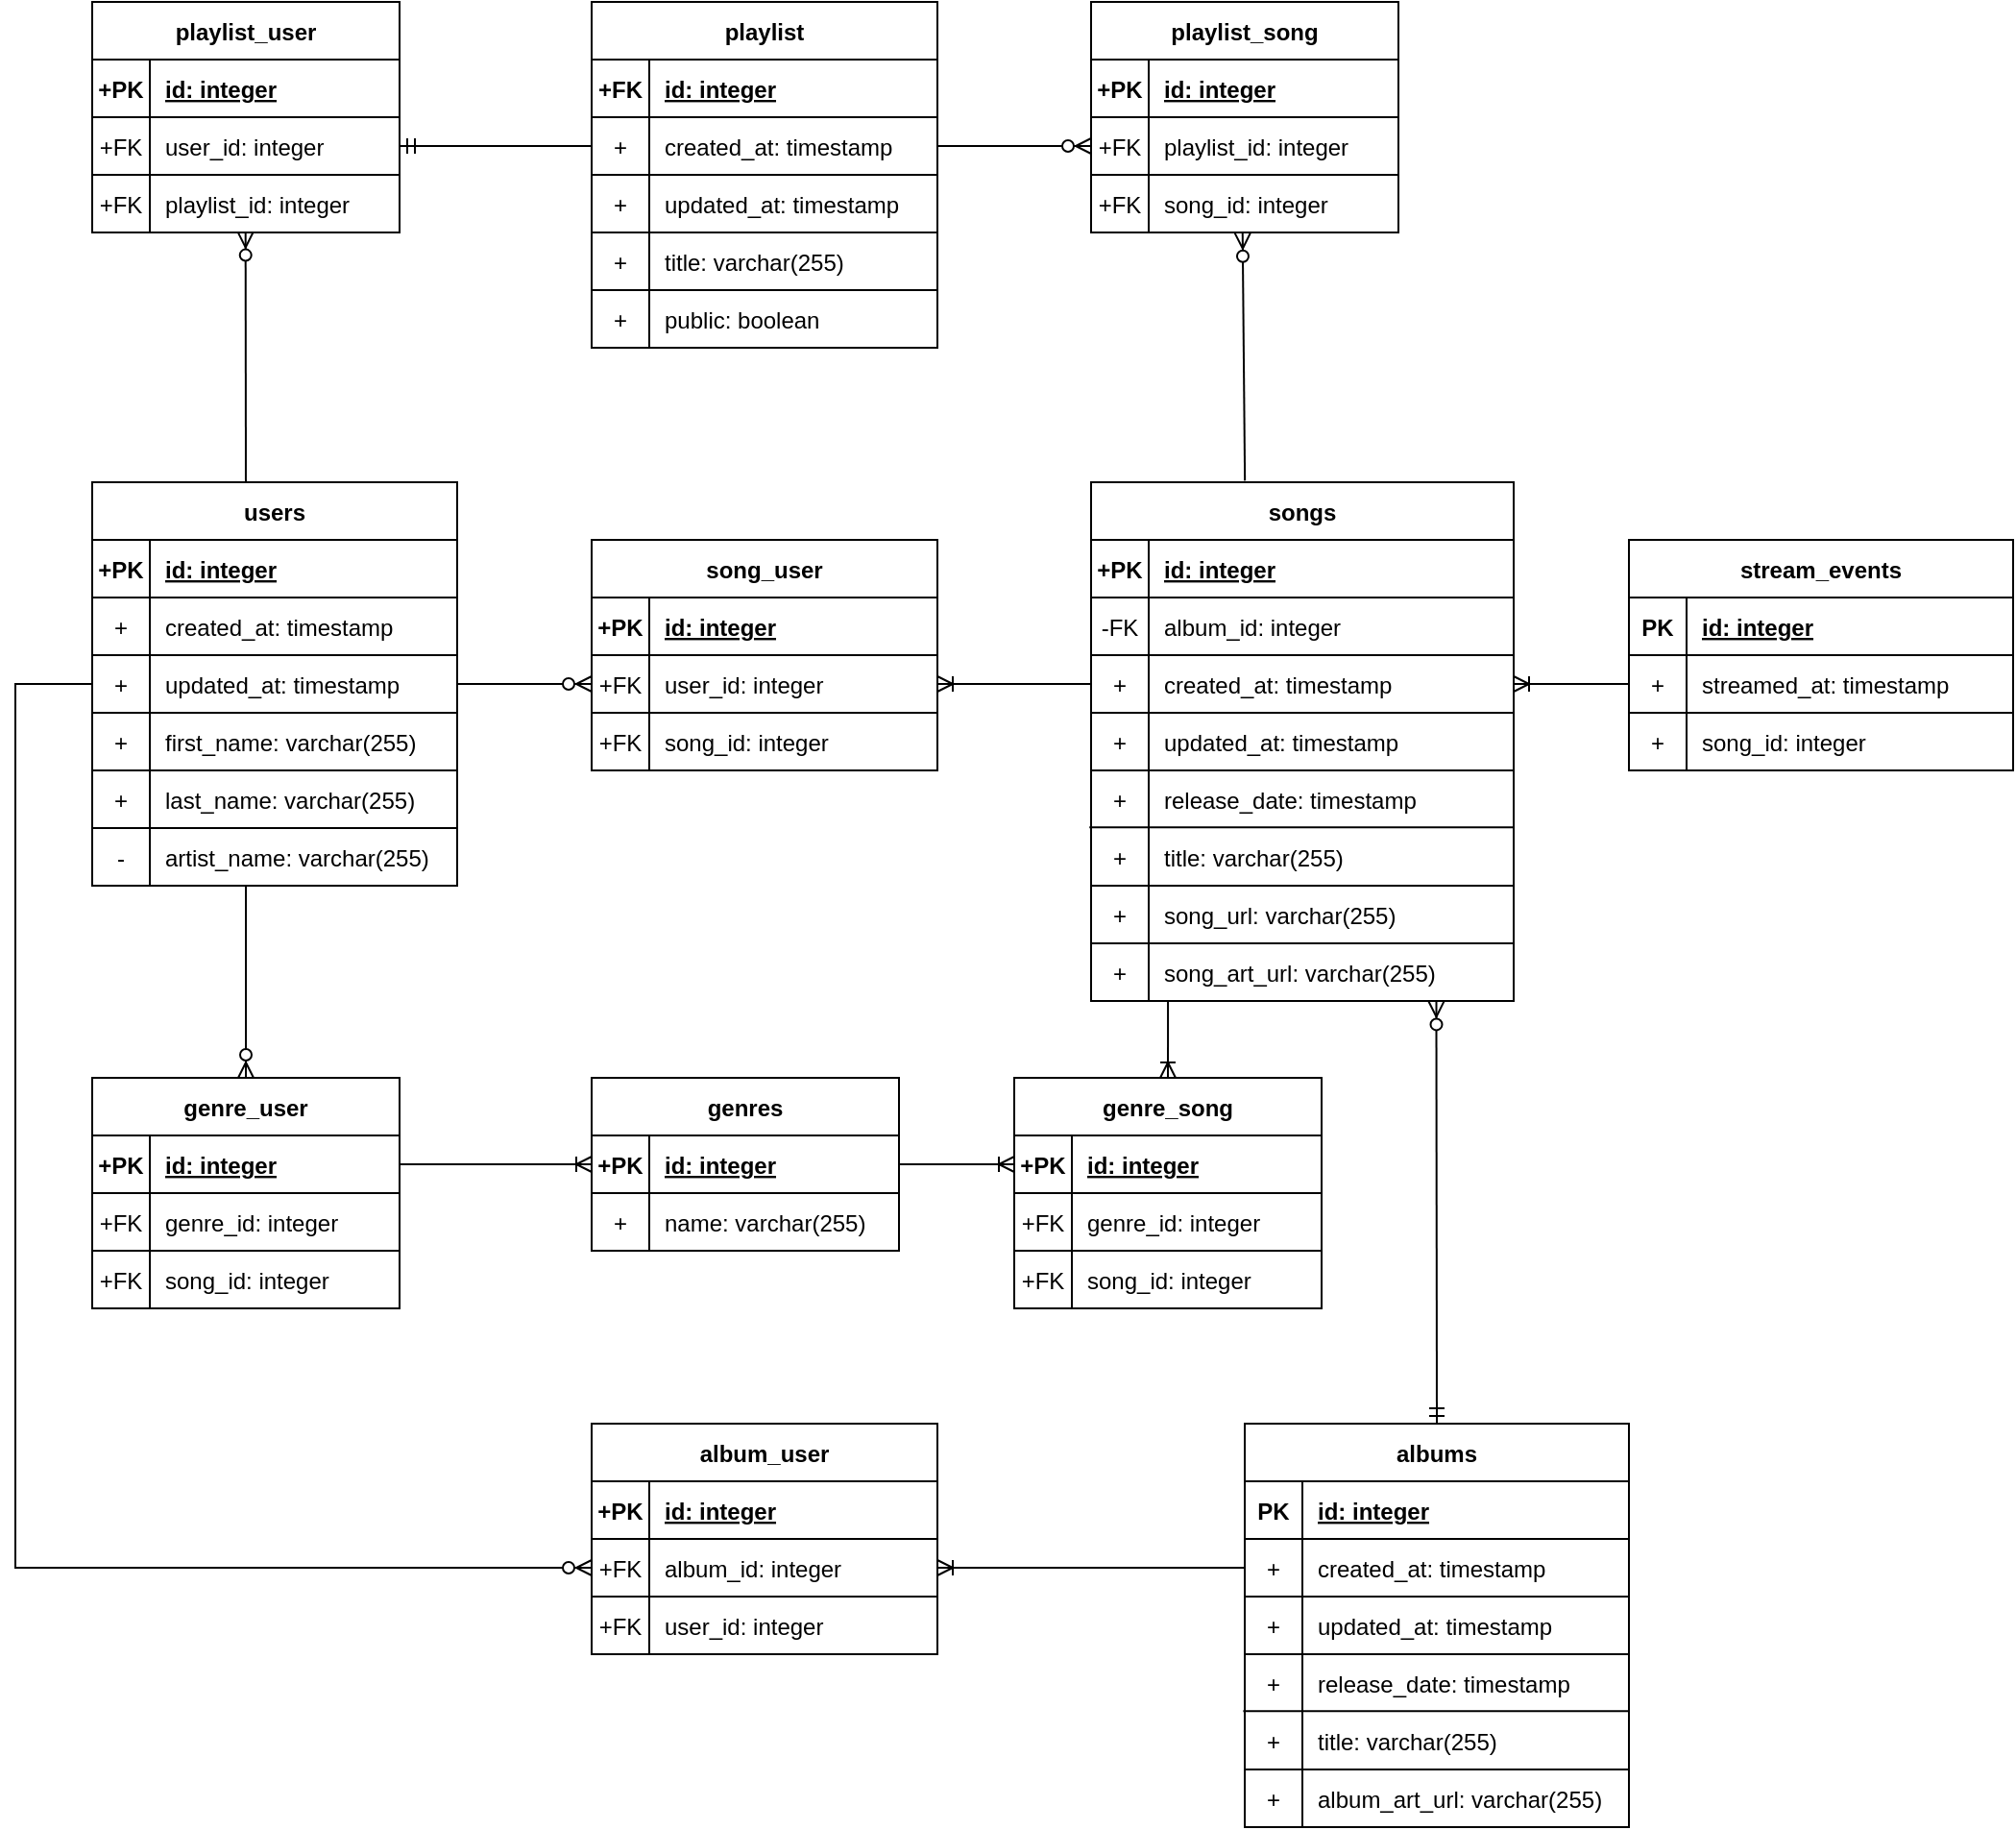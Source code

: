 <mxfile version="20.5.3" type="github">
  <diagram id="R2lEEEUBdFMjLlhIrx00" name="Page-1">
    <mxGraphModel dx="905" dy="778" grid="1" gridSize="10" guides="1" tooltips="1" connect="1" arrows="1" fold="1" page="1" pageScale="1" pageWidth="1200" pageHeight="1920" math="0" shadow="0" extFonts="Permanent Marker^https://fonts.googleapis.com/css?family=Permanent+Marker">
      <root>
        <mxCell id="0" />
        <mxCell id="1" parent="0" />
        <mxCell id="nfjQkACGLhLBiRLMdeo--82" value="users" style="shape=table;startSize=30;container=1;collapsible=1;childLayout=tableLayout;fixedRows=1;rowLines=0;fontStyle=1;align=center;resizeLast=1;rounded=0;sketch=0;" parent="1" vertex="1">
          <mxGeometry x="80" y="330" width="190" height="210" as="geometry" />
        </mxCell>
        <mxCell id="nfjQkACGLhLBiRLMdeo--83" value="" style="shape=tableRow;horizontal=0;startSize=0;swimlaneHead=0;swimlaneBody=0;fillColor=none;collapsible=0;dropTarget=0;points=[[0,0.5],[1,0.5]];portConstraint=eastwest;top=0;left=0;right=0;bottom=1;rounded=0;sketch=0;" parent="nfjQkACGLhLBiRLMdeo--82" vertex="1">
          <mxGeometry y="30" width="190" height="30" as="geometry" />
        </mxCell>
        <mxCell id="nfjQkACGLhLBiRLMdeo--84" value="+PK" style="shape=partialRectangle;connectable=0;fillColor=none;top=0;left=0;bottom=0;right=0;fontStyle=1;overflow=hidden;rounded=0;sketch=0;" parent="nfjQkACGLhLBiRLMdeo--83" vertex="1">
          <mxGeometry width="30" height="30" as="geometry">
            <mxRectangle width="30" height="30" as="alternateBounds" />
          </mxGeometry>
        </mxCell>
        <mxCell id="nfjQkACGLhLBiRLMdeo--85" value="id: integer" style="shape=partialRectangle;connectable=0;fillColor=none;top=0;left=0;bottom=0;right=0;align=left;spacingLeft=6;fontStyle=5;overflow=hidden;rounded=0;sketch=0;" parent="nfjQkACGLhLBiRLMdeo--83" vertex="1">
          <mxGeometry x="30" width="160" height="30" as="geometry">
            <mxRectangle width="160" height="30" as="alternateBounds" />
          </mxGeometry>
        </mxCell>
        <mxCell id="nfjQkACGLhLBiRLMdeo--125" value="" style="shape=tableRow;horizontal=0;startSize=0;swimlaneHead=0;swimlaneBody=0;fillColor=none;collapsible=0;dropTarget=0;points=[[0,0.5],[1,0.5]];portConstraint=eastwest;top=0;left=0;right=0;bottom=1;rounded=0;sketch=0;" parent="nfjQkACGLhLBiRLMdeo--82" vertex="1">
          <mxGeometry y="60" width="190" height="30" as="geometry" />
        </mxCell>
        <mxCell id="nfjQkACGLhLBiRLMdeo--126" value="+" style="shape=partialRectangle;connectable=0;fillColor=none;top=0;left=0;bottom=0;right=0;fontStyle=0;overflow=hidden;rounded=0;sketch=0;" parent="nfjQkACGLhLBiRLMdeo--125" vertex="1">
          <mxGeometry width="30" height="30" as="geometry">
            <mxRectangle width="30" height="30" as="alternateBounds" />
          </mxGeometry>
        </mxCell>
        <mxCell id="nfjQkACGLhLBiRLMdeo--127" value="created_at: timestamp" style="shape=partialRectangle;connectable=0;fillColor=none;top=0;left=0;bottom=0;right=0;align=left;spacingLeft=6;fontStyle=0;overflow=hidden;rounded=0;sketch=0;" parent="nfjQkACGLhLBiRLMdeo--125" vertex="1">
          <mxGeometry x="30" width="160" height="30" as="geometry">
            <mxRectangle width="160" height="30" as="alternateBounds" />
          </mxGeometry>
        </mxCell>
        <mxCell id="nfjQkACGLhLBiRLMdeo--128" value="" style="shape=tableRow;horizontal=0;startSize=0;swimlaneHead=0;swimlaneBody=0;fillColor=none;collapsible=0;dropTarget=0;points=[[0,0.5],[1,0.5]];portConstraint=eastwest;top=0;left=0;right=0;bottom=1;rounded=0;sketch=0;fontStyle=0" parent="nfjQkACGLhLBiRLMdeo--82" vertex="1">
          <mxGeometry y="90" width="190" height="30" as="geometry" />
        </mxCell>
        <mxCell id="nfjQkACGLhLBiRLMdeo--129" value="+" style="shape=partialRectangle;connectable=0;fillColor=none;top=0;left=0;bottom=0;right=0;fontStyle=0;overflow=hidden;rounded=0;sketch=0;" parent="nfjQkACGLhLBiRLMdeo--128" vertex="1">
          <mxGeometry width="30" height="30" as="geometry">
            <mxRectangle width="30" height="30" as="alternateBounds" />
          </mxGeometry>
        </mxCell>
        <mxCell id="nfjQkACGLhLBiRLMdeo--130" value="updated_at: timestamp" style="shape=partialRectangle;connectable=0;fillColor=none;top=0;left=0;bottom=0;right=0;align=left;spacingLeft=6;fontStyle=0;overflow=hidden;rounded=0;sketch=0;" parent="nfjQkACGLhLBiRLMdeo--128" vertex="1">
          <mxGeometry x="30" width="160" height="30" as="geometry">
            <mxRectangle width="160" height="30" as="alternateBounds" />
          </mxGeometry>
        </mxCell>
        <mxCell id="nfjQkACGLhLBiRLMdeo--134" value="" style="shape=tableRow;horizontal=0;startSize=0;swimlaneHead=0;swimlaneBody=0;fillColor=none;collapsible=0;dropTarget=0;points=[[0,0.5],[1,0.5]];portConstraint=eastwest;top=0;left=0;right=0;bottom=0;rounded=0;sketch=0;" parent="nfjQkACGLhLBiRLMdeo--82" vertex="1">
          <mxGeometry y="120" width="190" height="30" as="geometry" />
        </mxCell>
        <mxCell id="nfjQkACGLhLBiRLMdeo--135" value="+" style="shape=partialRectangle;connectable=0;fillColor=none;top=0;left=0;bottom=0;right=0;fontStyle=0;overflow=hidden;rounded=0;sketch=0;" parent="nfjQkACGLhLBiRLMdeo--134" vertex="1">
          <mxGeometry width="30" height="30" as="geometry">
            <mxRectangle width="30" height="30" as="alternateBounds" />
          </mxGeometry>
        </mxCell>
        <mxCell id="nfjQkACGLhLBiRLMdeo--136" value="first_name: varchar(255)" style="shape=partialRectangle;connectable=0;fillColor=none;top=0;left=0;bottom=0;right=0;align=left;spacingLeft=6;fontStyle=0;overflow=hidden;rounded=0;sketch=0;" parent="nfjQkACGLhLBiRLMdeo--134" vertex="1">
          <mxGeometry x="30" width="160" height="30" as="geometry">
            <mxRectangle width="160" height="30" as="alternateBounds" />
          </mxGeometry>
        </mxCell>
        <mxCell id="EPJXiP5cOw8oqJPm56Jt-244" value="" style="shape=tableRow;horizontal=0;startSize=0;swimlaneHead=0;swimlaneBody=0;fillColor=none;collapsible=0;dropTarget=0;points=[[0,0.5],[1,0.5]];portConstraint=eastwest;top=0;left=0;right=0;bottom=1;" vertex="1" parent="nfjQkACGLhLBiRLMdeo--82">
          <mxGeometry y="150" width="190" height="30" as="geometry" />
        </mxCell>
        <mxCell id="EPJXiP5cOw8oqJPm56Jt-245" value="+" style="shape=partialRectangle;connectable=0;fillColor=none;top=0;left=0;bottom=0;right=0;fontStyle=0;overflow=hidden;" vertex="1" parent="EPJXiP5cOw8oqJPm56Jt-244">
          <mxGeometry width="30" height="30" as="geometry">
            <mxRectangle width="30" height="30" as="alternateBounds" />
          </mxGeometry>
        </mxCell>
        <mxCell id="EPJXiP5cOw8oqJPm56Jt-246" value="last_name: varchar(255)" style="shape=partialRectangle;connectable=0;fillColor=none;top=0;left=0;bottom=0;right=0;align=left;spacingLeft=6;fontStyle=0;overflow=hidden;" vertex="1" parent="EPJXiP5cOw8oqJPm56Jt-244">
          <mxGeometry x="30" width="160" height="30" as="geometry">
            <mxRectangle width="160" height="30" as="alternateBounds" />
          </mxGeometry>
        </mxCell>
        <mxCell id="EPJXiP5cOw8oqJPm56Jt-247" value="" style="endArrow=none;html=1;rounded=0;sketch=0;entryX=0.998;entryY=0;entryDx=0;entryDy=0;entryPerimeter=0;" edge="1" parent="nfjQkACGLhLBiRLMdeo--82" target="EPJXiP5cOw8oqJPm56Jt-244">
          <mxGeometry width="50" height="50" relative="1" as="geometry">
            <mxPoint y="150" as="sourcePoint" />
            <mxPoint x="170" y="190" as="targetPoint" />
          </mxGeometry>
        </mxCell>
        <mxCell id="EPJXiP5cOw8oqJPm56Jt-248" value="" style="shape=tableRow;horizontal=0;startSize=0;swimlaneHead=0;swimlaneBody=0;fillColor=none;collapsible=0;dropTarget=0;points=[[0,0.5],[1,0.5]];portConstraint=eastwest;top=0;left=0;right=0;bottom=1;" vertex="1" parent="nfjQkACGLhLBiRLMdeo--82">
          <mxGeometry y="180" width="190" height="30" as="geometry" />
        </mxCell>
        <mxCell id="EPJXiP5cOw8oqJPm56Jt-249" value="-" style="shape=partialRectangle;connectable=0;fillColor=none;top=0;left=0;bottom=0;right=0;fontStyle=0;overflow=hidden;" vertex="1" parent="EPJXiP5cOw8oqJPm56Jt-248">
          <mxGeometry width="30" height="30" as="geometry">
            <mxRectangle width="30" height="30" as="alternateBounds" />
          </mxGeometry>
        </mxCell>
        <mxCell id="EPJXiP5cOw8oqJPm56Jt-250" value="artist_name: varchar(255)" style="shape=partialRectangle;connectable=0;fillColor=none;top=0;left=0;bottom=0;right=0;align=left;spacingLeft=6;fontStyle=0;overflow=hidden;" vertex="1" parent="EPJXiP5cOw8oqJPm56Jt-248">
          <mxGeometry x="30" width="160" height="30" as="geometry">
            <mxRectangle width="160" height="30" as="alternateBounds" />
          </mxGeometry>
        </mxCell>
        <mxCell id="nfjQkACGLhLBiRLMdeo--151" value="song_user" style="shape=table;startSize=30;container=1;collapsible=1;childLayout=tableLayout;fixedRows=1;rowLines=0;fontStyle=1;align=center;resizeLast=1;rounded=0;sketch=0;" parent="1" vertex="1">
          <mxGeometry x="340" y="360" width="180" height="120" as="geometry" />
        </mxCell>
        <mxCell id="nfjQkACGLhLBiRLMdeo--152" value="" style="shape=tableRow;horizontal=0;startSize=0;swimlaneHead=0;swimlaneBody=0;fillColor=none;collapsible=0;dropTarget=0;points=[[0,0.5],[1,0.5]];portConstraint=eastwest;top=0;left=0;right=0;bottom=1;rounded=0;sketch=0;" parent="nfjQkACGLhLBiRLMdeo--151" vertex="1">
          <mxGeometry y="30" width="180" height="30" as="geometry" />
        </mxCell>
        <mxCell id="nfjQkACGLhLBiRLMdeo--153" value="+PK" style="shape=partialRectangle;connectable=0;fillColor=none;top=0;left=0;bottom=0;right=0;fontStyle=1;overflow=hidden;rounded=0;sketch=0;" parent="nfjQkACGLhLBiRLMdeo--152" vertex="1">
          <mxGeometry width="30" height="30" as="geometry">
            <mxRectangle width="30" height="30" as="alternateBounds" />
          </mxGeometry>
        </mxCell>
        <mxCell id="nfjQkACGLhLBiRLMdeo--154" value="id: integer" style="shape=partialRectangle;connectable=0;fillColor=none;top=0;left=0;bottom=0;right=0;align=left;spacingLeft=6;fontStyle=5;overflow=hidden;rounded=0;sketch=0;" parent="nfjQkACGLhLBiRLMdeo--152" vertex="1">
          <mxGeometry x="30" width="150" height="30" as="geometry">
            <mxRectangle width="150" height="30" as="alternateBounds" />
          </mxGeometry>
        </mxCell>
        <mxCell id="nfjQkACGLhLBiRLMdeo--155" value="" style="shape=tableRow;horizontal=0;startSize=0;swimlaneHead=0;swimlaneBody=0;fillColor=none;collapsible=0;dropTarget=0;points=[[0,0.5],[1,0.5]];portConstraint=eastwest;top=0;left=0;right=0;bottom=1;rounded=0;sketch=0;" parent="nfjQkACGLhLBiRLMdeo--151" vertex="1">
          <mxGeometry y="60" width="180" height="30" as="geometry" />
        </mxCell>
        <mxCell id="nfjQkACGLhLBiRLMdeo--156" value="+FK" style="shape=partialRectangle;connectable=0;fillColor=none;top=0;left=0;bottom=0;right=0;fontStyle=0;overflow=hidden;rounded=0;sketch=0;" parent="nfjQkACGLhLBiRLMdeo--155" vertex="1">
          <mxGeometry width="30" height="30" as="geometry">
            <mxRectangle width="30" height="30" as="alternateBounds" />
          </mxGeometry>
        </mxCell>
        <mxCell id="nfjQkACGLhLBiRLMdeo--157" value="user_id: integer" style="shape=partialRectangle;connectable=0;fillColor=none;top=0;left=0;bottom=0;right=0;align=left;spacingLeft=6;fontStyle=0;overflow=hidden;rounded=0;sketch=0;" parent="nfjQkACGLhLBiRLMdeo--155" vertex="1">
          <mxGeometry x="30" width="150" height="30" as="geometry">
            <mxRectangle width="150" height="30" as="alternateBounds" />
          </mxGeometry>
        </mxCell>
        <mxCell id="nfjQkACGLhLBiRLMdeo--158" value="" style="shape=tableRow;horizontal=0;startSize=0;swimlaneHead=0;swimlaneBody=0;fillColor=none;collapsible=0;dropTarget=0;points=[[0,0.5],[1,0.5]];portConstraint=eastwest;top=0;left=0;right=0;bottom=1;rounded=0;sketch=0;" parent="nfjQkACGLhLBiRLMdeo--151" vertex="1">
          <mxGeometry y="90" width="180" height="30" as="geometry" />
        </mxCell>
        <mxCell id="nfjQkACGLhLBiRLMdeo--159" value="+FK" style="shape=partialRectangle;connectable=0;fillColor=none;top=0;left=0;bottom=0;right=0;fontStyle=0;overflow=hidden;rounded=0;sketch=0;" parent="nfjQkACGLhLBiRLMdeo--158" vertex="1">
          <mxGeometry width="30" height="30" as="geometry">
            <mxRectangle width="30" height="30" as="alternateBounds" />
          </mxGeometry>
        </mxCell>
        <mxCell id="nfjQkACGLhLBiRLMdeo--160" value="song_id: integer" style="shape=partialRectangle;connectable=0;fillColor=none;top=0;left=0;bottom=0;right=0;align=left;spacingLeft=6;fontStyle=0;overflow=hidden;rounded=0;sketch=0;" parent="nfjQkACGLhLBiRLMdeo--158" vertex="1">
          <mxGeometry x="30" width="150" height="30" as="geometry">
            <mxRectangle width="150" height="30" as="alternateBounds" />
          </mxGeometry>
        </mxCell>
        <mxCell id="nfjQkACGLhLBiRLMdeo--164" value="songs" style="shape=table;startSize=30;container=1;collapsible=1;childLayout=tableLayout;fixedRows=1;rowLines=0;fontStyle=1;align=center;resizeLast=1;rounded=0;sketch=0;" parent="1" vertex="1">
          <mxGeometry x="600" y="330" width="220" height="270" as="geometry" />
        </mxCell>
        <mxCell id="nfjQkACGLhLBiRLMdeo--165" value="" style="shape=tableRow;horizontal=0;startSize=0;swimlaneHead=0;swimlaneBody=0;fillColor=none;collapsible=0;dropTarget=0;points=[[0,0.5],[1,0.5]];portConstraint=eastwest;top=0;left=0;right=0;bottom=1;rounded=0;sketch=0;" parent="nfjQkACGLhLBiRLMdeo--164" vertex="1">
          <mxGeometry y="30" width="220" height="30" as="geometry" />
        </mxCell>
        <mxCell id="nfjQkACGLhLBiRLMdeo--166" value="+PK" style="shape=partialRectangle;connectable=0;fillColor=none;top=0;left=0;bottom=0;right=0;fontStyle=1;overflow=hidden;rounded=0;sketch=0;" parent="nfjQkACGLhLBiRLMdeo--165" vertex="1">
          <mxGeometry width="30" height="30" as="geometry">
            <mxRectangle width="30" height="30" as="alternateBounds" />
          </mxGeometry>
        </mxCell>
        <mxCell id="nfjQkACGLhLBiRLMdeo--167" value="id: integer" style="shape=partialRectangle;connectable=0;fillColor=none;top=0;left=0;bottom=0;right=0;align=left;spacingLeft=6;fontStyle=5;overflow=hidden;rounded=0;sketch=0;" parent="nfjQkACGLhLBiRLMdeo--165" vertex="1">
          <mxGeometry x="30" width="190" height="30" as="geometry">
            <mxRectangle width="190" height="30" as="alternateBounds" />
          </mxGeometry>
        </mxCell>
        <mxCell id="EPJXiP5cOw8oqJPm56Jt-239" value="" style="shape=tableRow;horizontal=0;startSize=0;swimlaneHead=0;swimlaneBody=0;fillColor=none;collapsible=0;dropTarget=0;points=[[0,0.5],[1,0.5]];portConstraint=eastwest;top=0;left=0;right=0;bottom=1;" vertex="1" parent="nfjQkACGLhLBiRLMdeo--164">
          <mxGeometry y="60" width="220" height="30" as="geometry" />
        </mxCell>
        <mxCell id="EPJXiP5cOw8oqJPm56Jt-240" value="-FK" style="shape=partialRectangle;connectable=0;fillColor=none;top=0;left=0;bottom=0;right=0;fontStyle=0;overflow=hidden;" vertex="1" parent="EPJXiP5cOw8oqJPm56Jt-239">
          <mxGeometry width="30" height="30" as="geometry">
            <mxRectangle width="30" height="30" as="alternateBounds" />
          </mxGeometry>
        </mxCell>
        <mxCell id="EPJXiP5cOw8oqJPm56Jt-241" value="album_id: integer" style="shape=partialRectangle;connectable=0;fillColor=none;top=0;left=0;bottom=0;right=0;align=left;spacingLeft=6;fontStyle=0;overflow=hidden;" vertex="1" parent="EPJXiP5cOw8oqJPm56Jt-239">
          <mxGeometry x="30" width="190" height="30" as="geometry">
            <mxRectangle width="190" height="30" as="alternateBounds" />
          </mxGeometry>
        </mxCell>
        <mxCell id="nfjQkACGLhLBiRLMdeo--168" value="" style="shape=tableRow;horizontal=0;startSize=0;swimlaneHead=0;swimlaneBody=0;fillColor=none;collapsible=0;dropTarget=0;points=[[0,0.5],[1,0.5]];portConstraint=eastwest;top=0;left=0;right=0;bottom=1;rounded=0;sketch=0;" parent="nfjQkACGLhLBiRLMdeo--164" vertex="1">
          <mxGeometry y="90" width="220" height="30" as="geometry" />
        </mxCell>
        <mxCell id="nfjQkACGLhLBiRLMdeo--169" value="+" style="shape=partialRectangle;connectable=0;fillColor=none;top=0;left=0;bottom=0;right=0;fontStyle=0;overflow=hidden;rounded=0;sketch=0;" parent="nfjQkACGLhLBiRLMdeo--168" vertex="1">
          <mxGeometry width="30" height="30" as="geometry">
            <mxRectangle width="30" height="30" as="alternateBounds" />
          </mxGeometry>
        </mxCell>
        <mxCell id="nfjQkACGLhLBiRLMdeo--170" value="created_at: timestamp" style="shape=partialRectangle;connectable=0;fillColor=none;top=0;left=0;bottom=0;right=0;align=left;spacingLeft=6;fontStyle=0;overflow=hidden;rounded=0;sketch=0;" parent="nfjQkACGLhLBiRLMdeo--168" vertex="1">
          <mxGeometry x="30" width="190" height="30" as="geometry">
            <mxRectangle width="190" height="30" as="alternateBounds" />
          </mxGeometry>
        </mxCell>
        <mxCell id="nfjQkACGLhLBiRLMdeo--171" value="" style="shape=tableRow;horizontal=0;startSize=0;swimlaneHead=0;swimlaneBody=0;fillColor=none;collapsible=0;dropTarget=0;points=[[0,0.5],[1,0.5]];portConstraint=eastwest;top=0;left=0;right=0;bottom=1;rounded=0;sketch=0;" parent="nfjQkACGLhLBiRLMdeo--164" vertex="1">
          <mxGeometry y="120" width="220" height="30" as="geometry" />
        </mxCell>
        <mxCell id="nfjQkACGLhLBiRLMdeo--172" value="+" style="shape=partialRectangle;connectable=0;fillColor=none;top=0;left=0;bottom=0;right=0;fontStyle=0;overflow=hidden;rounded=0;sketch=0;" parent="nfjQkACGLhLBiRLMdeo--171" vertex="1">
          <mxGeometry width="30" height="30" as="geometry">
            <mxRectangle width="30" height="30" as="alternateBounds" />
          </mxGeometry>
        </mxCell>
        <mxCell id="nfjQkACGLhLBiRLMdeo--173" value="updated_at: timestamp" style="shape=partialRectangle;connectable=0;fillColor=none;top=0;left=0;bottom=0;right=0;align=left;spacingLeft=6;fontStyle=0;overflow=hidden;rounded=0;sketch=0;" parent="nfjQkACGLhLBiRLMdeo--171" vertex="1">
          <mxGeometry x="30" width="190" height="30" as="geometry">
            <mxRectangle width="190" height="30" as="alternateBounds" />
          </mxGeometry>
        </mxCell>
        <mxCell id="EPJXiP5cOw8oqJPm56Jt-138" value="" style="shape=tableRow;horizontal=0;startSize=0;swimlaneHead=0;swimlaneBody=0;fillColor=none;collapsible=0;dropTarget=0;points=[[0,0.5],[1,0.5]];portConstraint=eastwest;top=0;left=0;right=0;bottom=0;" vertex="1" parent="nfjQkACGLhLBiRLMdeo--164">
          <mxGeometry y="150" width="220" height="30" as="geometry" />
        </mxCell>
        <mxCell id="EPJXiP5cOw8oqJPm56Jt-139" value="+" style="shape=partialRectangle;connectable=0;fillColor=none;top=0;left=0;bottom=0;right=0;fontStyle=0;overflow=hidden;" vertex="1" parent="EPJXiP5cOw8oqJPm56Jt-138">
          <mxGeometry width="30" height="30" as="geometry">
            <mxRectangle width="30" height="30" as="alternateBounds" />
          </mxGeometry>
        </mxCell>
        <mxCell id="EPJXiP5cOw8oqJPm56Jt-140" value="release_date: timestamp" style="shape=partialRectangle;connectable=0;fillColor=none;top=0;left=0;bottom=0;right=0;align=left;spacingLeft=6;fontStyle=0;overflow=hidden;" vertex="1" parent="EPJXiP5cOw8oqJPm56Jt-138">
          <mxGeometry x="30" width="190" height="30" as="geometry">
            <mxRectangle width="190" height="30" as="alternateBounds" />
          </mxGeometry>
        </mxCell>
        <mxCell id="nfjQkACGLhLBiRLMdeo--200" value="" style="shape=tableRow;horizontal=0;startSize=0;swimlaneHead=0;swimlaneBody=0;fillColor=none;collapsible=0;dropTarget=0;points=[[0,0.5],[1,0.5]];portConstraint=eastwest;top=0;left=0;right=0;bottom=1;rounded=0;sketch=0;" parent="nfjQkACGLhLBiRLMdeo--164" vertex="1">
          <mxGeometry y="180" width="220" height="30" as="geometry" />
        </mxCell>
        <mxCell id="nfjQkACGLhLBiRLMdeo--201" value="+" style="shape=partialRectangle;connectable=0;fillColor=none;top=0;left=0;bottom=0;right=0;fontStyle=0;overflow=hidden;rounded=0;sketch=0;" parent="nfjQkACGLhLBiRLMdeo--200" vertex="1">
          <mxGeometry width="30" height="30" as="geometry">
            <mxRectangle width="30" height="30" as="alternateBounds" />
          </mxGeometry>
        </mxCell>
        <mxCell id="nfjQkACGLhLBiRLMdeo--202" value="title: varchar(255)" style="shape=partialRectangle;connectable=0;fillColor=none;top=0;left=0;bottom=0;right=0;align=left;spacingLeft=6;fontStyle=0;overflow=hidden;rounded=0;sketch=0;" parent="nfjQkACGLhLBiRLMdeo--200" vertex="1">
          <mxGeometry x="30" width="190" height="30" as="geometry">
            <mxRectangle width="190" height="30" as="alternateBounds" />
          </mxGeometry>
        </mxCell>
        <mxCell id="nfjQkACGLhLBiRLMdeo--206" value="" style="shape=tableRow;horizontal=0;startSize=0;swimlaneHead=0;swimlaneBody=0;fillColor=none;collapsible=0;dropTarget=0;points=[[0,0.5],[1,0.5]];portConstraint=eastwest;top=0;left=0;right=0;bottom=1;rounded=0;sketch=0;" parent="nfjQkACGLhLBiRLMdeo--164" vertex="1">
          <mxGeometry y="210" width="220" height="30" as="geometry" />
        </mxCell>
        <mxCell id="nfjQkACGLhLBiRLMdeo--207" value="+" style="shape=partialRectangle;connectable=0;fillColor=none;top=0;left=0;bottom=0;right=0;fontStyle=0;overflow=hidden;rounded=0;sketch=0;" parent="nfjQkACGLhLBiRLMdeo--206" vertex="1">
          <mxGeometry width="30" height="30" as="geometry">
            <mxRectangle width="30" height="30" as="alternateBounds" />
          </mxGeometry>
        </mxCell>
        <mxCell id="nfjQkACGLhLBiRLMdeo--208" value="song_url: varchar(255)" style="shape=partialRectangle;connectable=0;fillColor=none;top=0;left=0;bottom=0;right=0;align=left;spacingLeft=6;fontStyle=0;overflow=hidden;rounded=0;sketch=0;" parent="nfjQkACGLhLBiRLMdeo--206" vertex="1">
          <mxGeometry x="30" width="190" height="30" as="geometry">
            <mxRectangle width="190" height="30" as="alternateBounds" />
          </mxGeometry>
        </mxCell>
        <mxCell id="nfjQkACGLhLBiRLMdeo--209" value="" style="shape=tableRow;horizontal=0;startSize=0;swimlaneHead=0;swimlaneBody=0;fillColor=none;collapsible=0;dropTarget=0;points=[[0,0.5],[1,0.5]];portConstraint=eastwest;top=0;left=0;right=0;bottom=1;rounded=0;sketch=0;" parent="nfjQkACGLhLBiRLMdeo--164" vertex="1">
          <mxGeometry y="240" width="220" height="30" as="geometry" />
        </mxCell>
        <mxCell id="nfjQkACGLhLBiRLMdeo--210" value="+" style="shape=partialRectangle;connectable=0;fillColor=none;top=0;left=0;bottom=0;right=0;fontStyle=0;overflow=hidden;rounded=0;sketch=0;" parent="nfjQkACGLhLBiRLMdeo--209" vertex="1">
          <mxGeometry width="30" height="30" as="geometry">
            <mxRectangle width="30" height="30" as="alternateBounds" />
          </mxGeometry>
        </mxCell>
        <mxCell id="nfjQkACGLhLBiRLMdeo--211" value="song_art_url: varchar(255)" style="shape=partialRectangle;connectable=0;fillColor=none;top=0;left=0;bottom=0;right=0;align=left;spacingLeft=6;fontStyle=0;overflow=hidden;rounded=0;sketch=0;" parent="nfjQkACGLhLBiRLMdeo--209" vertex="1">
          <mxGeometry x="30" width="190" height="30" as="geometry">
            <mxRectangle width="190" height="30" as="alternateBounds" />
          </mxGeometry>
        </mxCell>
        <mxCell id="EPJXiP5cOw8oqJPm56Jt-164" value="" style="endArrow=none;html=1;rounded=0;exitX=-0.004;exitY=-0.013;exitDx=0;exitDy=0;exitPerimeter=0;entryX=0.999;entryY=-0.013;entryDx=0;entryDy=0;entryPerimeter=0;" edge="1" parent="nfjQkACGLhLBiRLMdeo--164" source="nfjQkACGLhLBiRLMdeo--200" target="nfjQkACGLhLBiRLMdeo--200">
          <mxGeometry width="50" height="50" relative="1" as="geometry">
            <mxPoint x="120" y="250" as="sourcePoint" />
            <mxPoint x="170" y="200" as="targetPoint" />
          </mxGeometry>
        </mxCell>
        <mxCell id="nfjQkACGLhLBiRLMdeo--212" value="stream_events" style="shape=table;startSize=30;container=1;collapsible=1;childLayout=tableLayout;fixedRows=1;rowLines=0;fontStyle=1;align=center;resizeLast=1;rounded=0;sketch=0;" parent="1" vertex="1">
          <mxGeometry x="880" y="360" width="200" height="120" as="geometry" />
        </mxCell>
        <mxCell id="nfjQkACGLhLBiRLMdeo--213" value="" style="shape=tableRow;horizontal=0;startSize=0;swimlaneHead=0;swimlaneBody=0;fillColor=none;collapsible=0;dropTarget=0;points=[[0,0.5],[1,0.5]];portConstraint=eastwest;top=0;left=0;right=0;bottom=1;rounded=0;sketch=0;" parent="nfjQkACGLhLBiRLMdeo--212" vertex="1">
          <mxGeometry y="30" width="200" height="30" as="geometry" />
        </mxCell>
        <mxCell id="nfjQkACGLhLBiRLMdeo--214" value="PK" style="shape=partialRectangle;connectable=0;fillColor=none;top=0;left=0;bottom=0;right=0;fontStyle=1;overflow=hidden;rounded=0;sketch=0;" parent="nfjQkACGLhLBiRLMdeo--213" vertex="1">
          <mxGeometry width="30" height="30" as="geometry">
            <mxRectangle width="30" height="30" as="alternateBounds" />
          </mxGeometry>
        </mxCell>
        <mxCell id="nfjQkACGLhLBiRLMdeo--215" value="id: integer" style="shape=partialRectangle;connectable=0;fillColor=none;top=0;left=0;bottom=0;right=0;align=left;spacingLeft=6;fontStyle=5;overflow=hidden;rounded=0;sketch=0;" parent="nfjQkACGLhLBiRLMdeo--213" vertex="1">
          <mxGeometry x="30" width="170" height="30" as="geometry">
            <mxRectangle width="170" height="30" as="alternateBounds" />
          </mxGeometry>
        </mxCell>
        <mxCell id="nfjQkACGLhLBiRLMdeo--216" value="" style="shape=tableRow;horizontal=0;startSize=0;swimlaneHead=0;swimlaneBody=0;fillColor=none;collapsible=0;dropTarget=0;points=[[0,0.5],[1,0.5]];portConstraint=eastwest;top=0;left=0;right=0;bottom=1;rounded=0;sketch=0;" parent="nfjQkACGLhLBiRLMdeo--212" vertex="1">
          <mxGeometry y="60" width="200" height="30" as="geometry" />
        </mxCell>
        <mxCell id="nfjQkACGLhLBiRLMdeo--217" value="+" style="shape=partialRectangle;connectable=0;fillColor=none;top=0;left=0;bottom=0;right=0;fontStyle=0;overflow=hidden;rounded=0;sketch=0;" parent="nfjQkACGLhLBiRLMdeo--216" vertex="1">
          <mxGeometry width="30" height="30" as="geometry">
            <mxRectangle width="30" height="30" as="alternateBounds" />
          </mxGeometry>
        </mxCell>
        <mxCell id="nfjQkACGLhLBiRLMdeo--218" value="streamed_at: timestamp" style="shape=partialRectangle;connectable=0;fillColor=none;top=0;left=0;bottom=0;right=0;align=left;spacingLeft=6;fontStyle=0;overflow=hidden;rounded=0;sketch=0;" parent="nfjQkACGLhLBiRLMdeo--216" vertex="1">
          <mxGeometry x="30" width="170" height="30" as="geometry">
            <mxRectangle width="170" height="30" as="alternateBounds" />
          </mxGeometry>
        </mxCell>
        <mxCell id="nfjQkACGLhLBiRLMdeo--219" value="" style="shape=tableRow;horizontal=0;startSize=0;swimlaneHead=0;swimlaneBody=0;fillColor=none;collapsible=0;dropTarget=0;points=[[0,0.5],[1,0.5]];portConstraint=eastwest;top=0;left=0;right=0;bottom=1;rounded=0;sketch=0;" parent="nfjQkACGLhLBiRLMdeo--212" vertex="1">
          <mxGeometry y="90" width="200" height="30" as="geometry" />
        </mxCell>
        <mxCell id="nfjQkACGLhLBiRLMdeo--220" value="+" style="shape=partialRectangle;connectable=0;fillColor=none;top=0;left=0;bottom=0;right=0;fontStyle=0;overflow=hidden;rounded=0;sketch=0;" parent="nfjQkACGLhLBiRLMdeo--219" vertex="1">
          <mxGeometry width="30" height="30" as="geometry">
            <mxRectangle width="30" height="30" as="alternateBounds" />
          </mxGeometry>
        </mxCell>
        <mxCell id="nfjQkACGLhLBiRLMdeo--221" value="song_id: integer" style="shape=partialRectangle;connectable=0;fillColor=none;top=0;left=0;bottom=0;right=0;align=left;spacingLeft=6;fontStyle=0;overflow=hidden;rounded=0;sketch=0;" parent="nfjQkACGLhLBiRLMdeo--219" vertex="1">
          <mxGeometry x="30" width="170" height="30" as="geometry">
            <mxRectangle width="170" height="30" as="alternateBounds" />
          </mxGeometry>
        </mxCell>
        <mxCell id="nfjQkACGLhLBiRLMdeo--225" value="" style="edgeStyle=entityRelationEdgeStyle;fontSize=12;html=1;endArrow=ERzeroToMany;endFill=1;rounded=0;entryX=0;entryY=0.5;entryDx=0;entryDy=0;" parent="1" source="nfjQkACGLhLBiRLMdeo--128" target="nfjQkACGLhLBiRLMdeo--155" edge="1">
          <mxGeometry width="100" height="100" relative="1" as="geometry">
            <mxPoint x="220" y="405" as="sourcePoint" />
            <mxPoint x="441.421" y="565" as="targetPoint" />
          </mxGeometry>
        </mxCell>
        <mxCell id="EPJXiP5cOw8oqJPm56Jt-1" value="genres" style="shape=table;startSize=30;container=1;collapsible=1;childLayout=tableLayout;fixedRows=1;rowLines=0;fontStyle=1;align=center;resizeLast=1;rounded=0;sketch=0;" vertex="1" parent="1">
          <mxGeometry x="340" y="640" width="160" height="90" as="geometry" />
        </mxCell>
        <mxCell id="EPJXiP5cOw8oqJPm56Jt-2" value="" style="shape=tableRow;horizontal=0;startSize=0;swimlaneHead=0;swimlaneBody=0;fillColor=none;collapsible=0;dropTarget=0;points=[[0,0.5],[1,0.5]];portConstraint=eastwest;top=0;left=0;right=0;bottom=1;rounded=0;sketch=0;" vertex="1" parent="EPJXiP5cOw8oqJPm56Jt-1">
          <mxGeometry y="30" width="160" height="30" as="geometry" />
        </mxCell>
        <mxCell id="EPJXiP5cOw8oqJPm56Jt-3" value="+PK" style="shape=partialRectangle;connectable=0;fillColor=none;top=0;left=0;bottom=0;right=0;fontStyle=1;overflow=hidden;rounded=0;sketch=0;" vertex="1" parent="EPJXiP5cOw8oqJPm56Jt-2">
          <mxGeometry width="30" height="30" as="geometry">
            <mxRectangle width="30" height="30" as="alternateBounds" />
          </mxGeometry>
        </mxCell>
        <mxCell id="EPJXiP5cOw8oqJPm56Jt-4" value="id: integer" style="shape=partialRectangle;connectable=0;fillColor=none;top=0;left=0;bottom=0;right=0;align=left;spacingLeft=6;fontStyle=5;overflow=hidden;rounded=0;sketch=0;" vertex="1" parent="EPJXiP5cOw8oqJPm56Jt-2">
          <mxGeometry x="30" width="130" height="30" as="geometry">
            <mxRectangle width="130" height="30" as="alternateBounds" />
          </mxGeometry>
        </mxCell>
        <mxCell id="EPJXiP5cOw8oqJPm56Jt-5" value="" style="shape=tableRow;horizontal=0;startSize=0;swimlaneHead=0;swimlaneBody=0;fillColor=none;collapsible=0;dropTarget=0;points=[[0,0.5],[1,0.5]];portConstraint=eastwest;top=0;left=0;right=0;bottom=1;rounded=0;sketch=0;" vertex="1" parent="EPJXiP5cOw8oqJPm56Jt-1">
          <mxGeometry y="60" width="160" height="30" as="geometry" />
        </mxCell>
        <mxCell id="EPJXiP5cOw8oqJPm56Jt-6" value="+" style="shape=partialRectangle;connectable=0;fillColor=none;top=0;left=0;bottom=0;right=0;fontStyle=0;overflow=hidden;rounded=0;sketch=0;" vertex="1" parent="EPJXiP5cOw8oqJPm56Jt-5">
          <mxGeometry width="30" height="30" as="geometry">
            <mxRectangle width="30" height="30" as="alternateBounds" />
          </mxGeometry>
        </mxCell>
        <mxCell id="EPJXiP5cOw8oqJPm56Jt-7" value="name: varchar(255)" style="shape=partialRectangle;connectable=0;fillColor=none;top=0;left=0;bottom=0;right=0;align=left;spacingLeft=6;fontStyle=0;overflow=hidden;rounded=0;sketch=0;" vertex="1" parent="EPJXiP5cOw8oqJPm56Jt-5">
          <mxGeometry x="30" width="130" height="30" as="geometry">
            <mxRectangle width="130" height="30" as="alternateBounds" />
          </mxGeometry>
        </mxCell>
        <mxCell id="EPJXiP5cOw8oqJPm56Jt-11" value="" style="fontSize=12;html=1;endArrow=ERoneToMany;rounded=0;exitX=0;exitY=0.5;exitDx=0;exitDy=0;entryX=1;entryY=0.5;entryDx=0;entryDy=0;" edge="1" parent="1" source="nfjQkACGLhLBiRLMdeo--168" target="nfjQkACGLhLBiRLMdeo--155">
          <mxGeometry width="100" height="100" relative="1" as="geometry">
            <mxPoint x="530" y="550" as="sourcePoint" />
            <mxPoint x="410" y="500" as="targetPoint" />
          </mxGeometry>
        </mxCell>
        <mxCell id="EPJXiP5cOw8oqJPm56Jt-14" value="" style="fontSize=12;html=1;endArrow=ERoneToMany;rounded=0;exitX=0;exitY=0.5;exitDx=0;exitDy=0;entryX=1;entryY=0.5;entryDx=0;entryDy=0;" edge="1" parent="1" source="nfjQkACGLhLBiRLMdeo--216" target="nfjQkACGLhLBiRLMdeo--168">
          <mxGeometry width="100" height="100" relative="1" as="geometry">
            <mxPoint x="770" y="570" as="sourcePoint" />
            <mxPoint x="810" y="440" as="targetPoint" />
          </mxGeometry>
        </mxCell>
        <mxCell id="EPJXiP5cOw8oqJPm56Jt-15" value="genre_song" style="shape=table;startSize=30;container=1;collapsible=1;childLayout=tableLayout;fixedRows=1;rowLines=0;fontStyle=1;align=center;resizeLast=1;rounded=0;sketch=0;" vertex="1" parent="1">
          <mxGeometry x="560" y="640" width="160" height="120" as="geometry" />
        </mxCell>
        <mxCell id="EPJXiP5cOw8oqJPm56Jt-16" value="" style="shape=tableRow;horizontal=0;startSize=0;swimlaneHead=0;swimlaneBody=0;fillColor=none;collapsible=0;dropTarget=0;points=[[0,0.5],[1,0.5]];portConstraint=eastwest;top=0;left=0;right=0;bottom=1;rounded=0;sketch=0;" vertex="1" parent="EPJXiP5cOw8oqJPm56Jt-15">
          <mxGeometry y="30" width="160" height="30" as="geometry" />
        </mxCell>
        <mxCell id="EPJXiP5cOw8oqJPm56Jt-17" value="+PK" style="shape=partialRectangle;connectable=0;fillColor=none;top=0;left=0;bottom=0;right=0;fontStyle=1;overflow=hidden;rounded=0;sketch=0;" vertex="1" parent="EPJXiP5cOw8oqJPm56Jt-16">
          <mxGeometry width="30" height="30" as="geometry">
            <mxRectangle width="30" height="30" as="alternateBounds" />
          </mxGeometry>
        </mxCell>
        <mxCell id="EPJXiP5cOw8oqJPm56Jt-18" value="id: integer" style="shape=partialRectangle;connectable=0;fillColor=none;top=0;left=0;bottom=0;right=0;align=left;spacingLeft=6;fontStyle=5;overflow=hidden;rounded=0;sketch=0;" vertex="1" parent="EPJXiP5cOw8oqJPm56Jt-16">
          <mxGeometry x="30" width="130" height="30" as="geometry">
            <mxRectangle width="130" height="30" as="alternateBounds" />
          </mxGeometry>
        </mxCell>
        <mxCell id="EPJXiP5cOw8oqJPm56Jt-19" value="" style="shape=tableRow;horizontal=0;startSize=0;swimlaneHead=0;swimlaneBody=0;fillColor=none;collapsible=0;dropTarget=0;points=[[0,0.5],[1,0.5]];portConstraint=eastwest;top=0;left=0;right=0;bottom=1;rounded=0;sketch=0;" vertex="1" parent="EPJXiP5cOw8oqJPm56Jt-15">
          <mxGeometry y="60" width="160" height="30" as="geometry" />
        </mxCell>
        <mxCell id="EPJXiP5cOw8oqJPm56Jt-20" value="+FK" style="shape=partialRectangle;connectable=0;fillColor=none;top=0;left=0;bottom=0;right=0;fontStyle=0;overflow=hidden;rounded=0;sketch=0;" vertex="1" parent="EPJXiP5cOw8oqJPm56Jt-19">
          <mxGeometry width="30" height="30" as="geometry">
            <mxRectangle width="30" height="30" as="alternateBounds" />
          </mxGeometry>
        </mxCell>
        <mxCell id="EPJXiP5cOw8oqJPm56Jt-21" value="genre_id: integer" style="shape=partialRectangle;connectable=0;fillColor=none;top=0;left=0;bottom=0;right=0;align=left;spacingLeft=6;fontStyle=0;overflow=hidden;rounded=0;sketch=0;" vertex="1" parent="EPJXiP5cOw8oqJPm56Jt-19">
          <mxGeometry x="30" width="130" height="30" as="geometry">
            <mxRectangle width="130" height="30" as="alternateBounds" />
          </mxGeometry>
        </mxCell>
        <mxCell id="EPJXiP5cOw8oqJPm56Jt-30" value="" style="shape=tableRow;horizontal=0;startSize=0;swimlaneHead=0;swimlaneBody=0;fillColor=none;collapsible=0;dropTarget=0;points=[[0,0.5],[1,0.5]];portConstraint=eastwest;top=0;left=0;right=0;bottom=1;" vertex="1" parent="EPJXiP5cOw8oqJPm56Jt-15">
          <mxGeometry y="90" width="160" height="30" as="geometry" />
        </mxCell>
        <mxCell id="EPJXiP5cOw8oqJPm56Jt-31" value="+FK" style="shape=partialRectangle;connectable=0;fillColor=none;top=0;left=0;bottom=0;right=0;fontStyle=0;overflow=hidden;" vertex="1" parent="EPJXiP5cOw8oqJPm56Jt-30">
          <mxGeometry width="30" height="30" as="geometry">
            <mxRectangle width="30" height="30" as="alternateBounds" />
          </mxGeometry>
        </mxCell>
        <mxCell id="EPJXiP5cOw8oqJPm56Jt-32" value="song_id: integer" style="shape=partialRectangle;connectable=0;fillColor=none;top=0;left=0;bottom=0;right=0;align=left;spacingLeft=6;fontStyle=0;overflow=hidden;" vertex="1" parent="EPJXiP5cOw8oqJPm56Jt-30">
          <mxGeometry x="30" width="130" height="30" as="geometry">
            <mxRectangle width="130" height="30" as="alternateBounds" />
          </mxGeometry>
        </mxCell>
        <mxCell id="EPJXiP5cOw8oqJPm56Jt-33" value="" style="fontSize=12;html=1;endArrow=ERoneToMany;rounded=0;entryX=0.5;entryY=0;entryDx=0;entryDy=0;exitX=0.182;exitY=1.001;exitDx=0;exitDy=0;exitPerimeter=0;" edge="1" parent="1" source="nfjQkACGLhLBiRLMdeo--209" target="EPJXiP5cOw8oqJPm56Jt-15">
          <mxGeometry width="100" height="100" relative="1" as="geometry">
            <mxPoint x="680" y="570" as="sourcePoint" />
            <mxPoint x="700" y="600" as="targetPoint" />
          </mxGeometry>
        </mxCell>
        <mxCell id="EPJXiP5cOw8oqJPm56Jt-34" value="" style="edgeStyle=entityRelationEdgeStyle;fontSize=12;html=1;endArrow=ERoneToMany;rounded=0;exitX=1;exitY=0.5;exitDx=0;exitDy=0;entryX=0;entryY=0.5;entryDx=0;entryDy=0;" edge="1" parent="1" source="EPJXiP5cOw8oqJPm56Jt-1" target="EPJXiP5cOw8oqJPm56Jt-16">
          <mxGeometry width="100" height="100" relative="1" as="geometry">
            <mxPoint x="460" y="660" as="sourcePoint" />
            <mxPoint x="560" y="560" as="targetPoint" />
          </mxGeometry>
        </mxCell>
        <mxCell id="EPJXiP5cOw8oqJPm56Jt-35" value="genre_user" style="shape=table;startSize=30;container=1;collapsible=1;childLayout=tableLayout;fixedRows=1;rowLines=0;fontStyle=1;align=center;resizeLast=1;rounded=0;sketch=0;" vertex="1" parent="1">
          <mxGeometry x="80" y="640" width="160" height="120" as="geometry" />
        </mxCell>
        <mxCell id="EPJXiP5cOw8oqJPm56Jt-36" value="" style="shape=tableRow;horizontal=0;startSize=0;swimlaneHead=0;swimlaneBody=0;fillColor=none;collapsible=0;dropTarget=0;points=[[0,0.5],[1,0.5]];portConstraint=eastwest;top=0;left=0;right=0;bottom=1;rounded=0;sketch=0;" vertex="1" parent="EPJXiP5cOw8oqJPm56Jt-35">
          <mxGeometry y="30" width="160" height="30" as="geometry" />
        </mxCell>
        <mxCell id="EPJXiP5cOw8oqJPm56Jt-37" value="+PK" style="shape=partialRectangle;connectable=0;fillColor=none;top=0;left=0;bottom=0;right=0;fontStyle=1;overflow=hidden;rounded=0;sketch=0;" vertex="1" parent="EPJXiP5cOw8oqJPm56Jt-36">
          <mxGeometry width="30" height="30" as="geometry">
            <mxRectangle width="30" height="30" as="alternateBounds" />
          </mxGeometry>
        </mxCell>
        <mxCell id="EPJXiP5cOw8oqJPm56Jt-38" value="id: integer" style="shape=partialRectangle;connectable=0;fillColor=none;top=0;left=0;bottom=0;right=0;align=left;spacingLeft=6;fontStyle=5;overflow=hidden;rounded=0;sketch=0;" vertex="1" parent="EPJXiP5cOw8oqJPm56Jt-36">
          <mxGeometry x="30" width="130" height="30" as="geometry">
            <mxRectangle width="130" height="30" as="alternateBounds" />
          </mxGeometry>
        </mxCell>
        <mxCell id="EPJXiP5cOw8oqJPm56Jt-39" value="" style="shape=tableRow;horizontal=0;startSize=0;swimlaneHead=0;swimlaneBody=0;fillColor=none;collapsible=0;dropTarget=0;points=[[0,0.5],[1,0.5]];portConstraint=eastwest;top=0;left=0;right=0;bottom=1;rounded=0;sketch=0;" vertex="1" parent="EPJXiP5cOw8oqJPm56Jt-35">
          <mxGeometry y="60" width="160" height="30" as="geometry" />
        </mxCell>
        <mxCell id="EPJXiP5cOw8oqJPm56Jt-40" value="+FK" style="shape=partialRectangle;connectable=0;fillColor=none;top=0;left=0;bottom=0;right=0;fontStyle=0;overflow=hidden;rounded=0;sketch=0;" vertex="1" parent="EPJXiP5cOw8oqJPm56Jt-39">
          <mxGeometry width="30" height="30" as="geometry">
            <mxRectangle width="30" height="30" as="alternateBounds" />
          </mxGeometry>
        </mxCell>
        <mxCell id="EPJXiP5cOw8oqJPm56Jt-41" value="genre_id: integer" style="shape=partialRectangle;connectable=0;fillColor=none;top=0;left=0;bottom=0;right=0;align=left;spacingLeft=6;fontStyle=0;overflow=hidden;rounded=0;sketch=0;" vertex="1" parent="EPJXiP5cOw8oqJPm56Jt-39">
          <mxGeometry x="30" width="130" height="30" as="geometry">
            <mxRectangle width="130" height="30" as="alternateBounds" />
          </mxGeometry>
        </mxCell>
        <mxCell id="EPJXiP5cOw8oqJPm56Jt-42" value="" style="shape=tableRow;horizontal=0;startSize=0;swimlaneHead=0;swimlaneBody=0;fillColor=none;collapsible=0;dropTarget=0;points=[[0,0.5],[1,0.5]];portConstraint=eastwest;top=0;left=0;right=0;bottom=1;" vertex="1" parent="EPJXiP5cOw8oqJPm56Jt-35">
          <mxGeometry y="90" width="160" height="30" as="geometry" />
        </mxCell>
        <mxCell id="EPJXiP5cOw8oqJPm56Jt-43" value="+FK" style="shape=partialRectangle;connectable=0;fillColor=none;top=0;left=0;bottom=0;right=0;fontStyle=0;overflow=hidden;" vertex="1" parent="EPJXiP5cOw8oqJPm56Jt-42">
          <mxGeometry width="30" height="30" as="geometry">
            <mxRectangle width="30" height="30" as="alternateBounds" />
          </mxGeometry>
        </mxCell>
        <mxCell id="EPJXiP5cOw8oqJPm56Jt-44" value="song_id: integer" style="shape=partialRectangle;connectable=0;fillColor=none;top=0;left=0;bottom=0;right=0;align=left;spacingLeft=6;fontStyle=0;overflow=hidden;" vertex="1" parent="EPJXiP5cOw8oqJPm56Jt-42">
          <mxGeometry x="30" width="130" height="30" as="geometry">
            <mxRectangle width="130" height="30" as="alternateBounds" />
          </mxGeometry>
        </mxCell>
        <mxCell id="EPJXiP5cOw8oqJPm56Jt-45" value="" style="fontSize=12;html=1;endArrow=ERzeroToMany;endFill=1;rounded=0;entryX=0.5;entryY=0;entryDx=0;entryDy=0;" edge="1" parent="1" target="EPJXiP5cOw8oqJPm56Jt-35">
          <mxGeometry width="100" height="100" relative="1" as="geometry">
            <mxPoint x="160" y="540" as="sourcePoint" />
            <mxPoint x="350" y="445" as="targetPoint" />
          </mxGeometry>
        </mxCell>
        <mxCell id="EPJXiP5cOw8oqJPm56Jt-46" value="" style="fontSize=12;html=1;endArrow=ERoneToMany;rounded=0;exitX=1;exitY=0.5;exitDx=0;exitDy=0;entryX=0;entryY=0.5;entryDx=0;entryDy=0;" edge="1" parent="1" source="EPJXiP5cOw8oqJPm56Jt-36" target="EPJXiP5cOw8oqJPm56Jt-2">
          <mxGeometry width="100" height="100" relative="1" as="geometry">
            <mxPoint x="510" y="695" as="sourcePoint" />
            <mxPoint x="610" y="695" as="targetPoint" />
          </mxGeometry>
        </mxCell>
        <mxCell id="EPJXiP5cOw8oqJPm56Jt-64" value="playlist" style="shape=table;startSize=30;container=1;collapsible=1;childLayout=tableLayout;fixedRows=1;rowLines=0;fontStyle=1;align=center;resizeLast=1;rounded=0;sketch=0;" vertex="1" parent="1">
          <mxGeometry x="340" y="80" width="180" height="180" as="geometry" />
        </mxCell>
        <mxCell id="EPJXiP5cOw8oqJPm56Jt-65" value="" style="shape=tableRow;horizontal=0;startSize=0;swimlaneHead=0;swimlaneBody=0;fillColor=none;collapsible=0;dropTarget=0;points=[[0,0.5],[1,0.5]];portConstraint=eastwest;top=0;left=0;right=0;bottom=1;rounded=0;sketch=0;" vertex="1" parent="EPJXiP5cOw8oqJPm56Jt-64">
          <mxGeometry y="30" width="180" height="30" as="geometry" />
        </mxCell>
        <mxCell id="EPJXiP5cOw8oqJPm56Jt-66" value="+FK" style="shape=partialRectangle;connectable=0;fillColor=none;top=0;left=0;bottom=0;right=0;fontStyle=1;overflow=hidden;rounded=0;sketch=0;" vertex="1" parent="EPJXiP5cOw8oqJPm56Jt-65">
          <mxGeometry width="30" height="30" as="geometry">
            <mxRectangle width="30" height="30" as="alternateBounds" />
          </mxGeometry>
        </mxCell>
        <mxCell id="EPJXiP5cOw8oqJPm56Jt-67" value="id: integer" style="shape=partialRectangle;connectable=0;fillColor=none;top=0;left=0;bottom=0;right=0;align=left;spacingLeft=6;fontStyle=5;overflow=hidden;rounded=0;sketch=0;" vertex="1" parent="EPJXiP5cOw8oqJPm56Jt-65">
          <mxGeometry x="30" width="150" height="30" as="geometry">
            <mxRectangle width="150" height="30" as="alternateBounds" />
          </mxGeometry>
        </mxCell>
        <mxCell id="EPJXiP5cOw8oqJPm56Jt-68" value="" style="shape=tableRow;horizontal=0;startSize=0;swimlaneHead=0;swimlaneBody=0;fillColor=none;collapsible=0;dropTarget=0;points=[[0,0.5],[1,0.5]];portConstraint=eastwest;top=0;left=0;right=0;bottom=1;rounded=0;sketch=0;" vertex="1" parent="EPJXiP5cOw8oqJPm56Jt-64">
          <mxGeometry y="60" width="180" height="30" as="geometry" />
        </mxCell>
        <mxCell id="EPJXiP5cOw8oqJPm56Jt-69" value="+" style="shape=partialRectangle;connectable=0;fillColor=none;top=0;left=0;bottom=0;right=0;fontStyle=0;overflow=hidden;rounded=0;sketch=0;" vertex="1" parent="EPJXiP5cOw8oqJPm56Jt-68">
          <mxGeometry width="30" height="30" as="geometry">
            <mxRectangle width="30" height="30" as="alternateBounds" />
          </mxGeometry>
        </mxCell>
        <mxCell id="EPJXiP5cOw8oqJPm56Jt-70" value="created_at: timestamp" style="shape=partialRectangle;connectable=0;fillColor=none;top=0;left=0;bottom=0;right=0;align=left;spacingLeft=6;fontStyle=0;overflow=hidden;rounded=0;sketch=0;" vertex="1" parent="EPJXiP5cOw8oqJPm56Jt-68">
          <mxGeometry x="30" width="150" height="30" as="geometry">
            <mxRectangle width="150" height="30" as="alternateBounds" />
          </mxGeometry>
        </mxCell>
        <mxCell id="EPJXiP5cOw8oqJPm56Jt-71" value="" style="shape=tableRow;horizontal=0;startSize=0;swimlaneHead=0;swimlaneBody=0;fillColor=none;collapsible=0;dropTarget=0;points=[[0,0.5],[1,0.5]];portConstraint=eastwest;top=0;left=0;right=0;bottom=1;rounded=0;sketch=0;" vertex="1" parent="EPJXiP5cOw8oqJPm56Jt-64">
          <mxGeometry y="90" width="180" height="30" as="geometry" />
        </mxCell>
        <mxCell id="EPJXiP5cOw8oqJPm56Jt-72" value="+" style="shape=partialRectangle;connectable=0;fillColor=none;top=0;left=0;bottom=0;right=0;fontStyle=0;overflow=hidden;rounded=0;sketch=0;" vertex="1" parent="EPJXiP5cOw8oqJPm56Jt-71">
          <mxGeometry width="30" height="30" as="geometry">
            <mxRectangle width="30" height="30" as="alternateBounds" />
          </mxGeometry>
        </mxCell>
        <mxCell id="EPJXiP5cOw8oqJPm56Jt-73" value="updated_at: timestamp" style="shape=partialRectangle;connectable=0;fillColor=none;top=0;left=0;bottom=0;right=0;align=left;spacingLeft=6;fontStyle=0;overflow=hidden;rounded=0;sketch=0;" vertex="1" parent="EPJXiP5cOw8oqJPm56Jt-71">
          <mxGeometry x="30" width="150" height="30" as="geometry">
            <mxRectangle width="150" height="30" as="alternateBounds" />
          </mxGeometry>
        </mxCell>
        <mxCell id="EPJXiP5cOw8oqJPm56Jt-74" value="" style="shape=tableRow;horizontal=0;startSize=0;swimlaneHead=0;swimlaneBody=0;fillColor=none;collapsible=0;dropTarget=0;points=[[0,0.5],[1,0.5]];portConstraint=eastwest;top=0;left=0;right=0;bottom=1;rounded=0;sketch=0;" vertex="1" parent="EPJXiP5cOw8oqJPm56Jt-64">
          <mxGeometry y="120" width="180" height="30" as="geometry" />
        </mxCell>
        <mxCell id="EPJXiP5cOw8oqJPm56Jt-75" value="+" style="shape=partialRectangle;connectable=0;fillColor=none;top=0;left=0;bottom=0;right=0;fontStyle=0;overflow=hidden;rounded=0;sketch=0;" vertex="1" parent="EPJXiP5cOw8oqJPm56Jt-74">
          <mxGeometry width="30" height="30" as="geometry">
            <mxRectangle width="30" height="30" as="alternateBounds" />
          </mxGeometry>
        </mxCell>
        <mxCell id="EPJXiP5cOw8oqJPm56Jt-76" value="title: varchar(255)" style="shape=partialRectangle;connectable=0;fillColor=none;top=0;left=0;bottom=0;right=0;align=left;spacingLeft=6;fontStyle=0;overflow=hidden;rounded=0;sketch=0;" vertex="1" parent="EPJXiP5cOw8oqJPm56Jt-74">
          <mxGeometry x="30" width="150" height="30" as="geometry">
            <mxRectangle width="150" height="30" as="alternateBounds" />
          </mxGeometry>
        </mxCell>
        <mxCell id="EPJXiP5cOw8oqJPm56Jt-77" value="" style="shape=tableRow;horizontal=0;startSize=0;swimlaneHead=0;swimlaneBody=0;fillColor=none;collapsible=0;dropTarget=0;points=[[0,0.5],[1,0.5]];portConstraint=eastwest;top=0;left=0;right=0;bottom=1;rounded=0;sketch=0;" vertex="1" parent="EPJXiP5cOw8oqJPm56Jt-64">
          <mxGeometry y="150" width="180" height="30" as="geometry" />
        </mxCell>
        <mxCell id="EPJXiP5cOw8oqJPm56Jt-78" value="+" style="shape=partialRectangle;connectable=0;fillColor=none;top=0;left=0;bottom=0;right=0;fontStyle=0;overflow=hidden;rounded=0;sketch=0;" vertex="1" parent="EPJXiP5cOw8oqJPm56Jt-77">
          <mxGeometry width="30" height="30" as="geometry">
            <mxRectangle width="30" height="30" as="alternateBounds" />
          </mxGeometry>
        </mxCell>
        <mxCell id="EPJXiP5cOw8oqJPm56Jt-79" value="public: boolean" style="shape=partialRectangle;connectable=0;fillColor=none;top=0;left=0;bottom=0;right=0;align=left;spacingLeft=6;fontStyle=0;overflow=hidden;rounded=0;sketch=0;" vertex="1" parent="EPJXiP5cOw8oqJPm56Jt-77">
          <mxGeometry x="30" width="150" height="30" as="geometry">
            <mxRectangle width="150" height="30" as="alternateBounds" />
          </mxGeometry>
        </mxCell>
        <mxCell id="EPJXiP5cOw8oqJPm56Jt-83" value="playlist_song" style="shape=table;startSize=30;container=1;collapsible=1;childLayout=tableLayout;fixedRows=1;rowLines=0;fontStyle=1;align=center;resizeLast=1;rounded=0;sketch=0;" vertex="1" parent="1">
          <mxGeometry x="600" y="80" width="160" height="120" as="geometry" />
        </mxCell>
        <mxCell id="EPJXiP5cOw8oqJPm56Jt-84" value="" style="shape=tableRow;horizontal=0;startSize=0;swimlaneHead=0;swimlaneBody=0;fillColor=none;collapsible=0;dropTarget=0;points=[[0,0.5],[1,0.5]];portConstraint=eastwest;top=0;left=0;right=0;bottom=1;rounded=0;sketch=0;" vertex="1" parent="EPJXiP5cOw8oqJPm56Jt-83">
          <mxGeometry y="30" width="160" height="30" as="geometry" />
        </mxCell>
        <mxCell id="EPJXiP5cOw8oqJPm56Jt-85" value="+PK" style="shape=partialRectangle;connectable=0;fillColor=none;top=0;left=0;bottom=0;right=0;fontStyle=1;overflow=hidden;rounded=0;sketch=0;" vertex="1" parent="EPJXiP5cOw8oqJPm56Jt-84">
          <mxGeometry width="30" height="30" as="geometry">
            <mxRectangle width="30" height="30" as="alternateBounds" />
          </mxGeometry>
        </mxCell>
        <mxCell id="EPJXiP5cOw8oqJPm56Jt-86" value="id: integer" style="shape=partialRectangle;connectable=0;fillColor=none;top=0;left=0;bottom=0;right=0;align=left;spacingLeft=6;fontStyle=5;overflow=hidden;rounded=0;sketch=0;" vertex="1" parent="EPJXiP5cOw8oqJPm56Jt-84">
          <mxGeometry x="30" width="130" height="30" as="geometry">
            <mxRectangle width="130" height="30" as="alternateBounds" />
          </mxGeometry>
        </mxCell>
        <mxCell id="EPJXiP5cOw8oqJPm56Jt-87" value="" style="shape=tableRow;horizontal=0;startSize=0;swimlaneHead=0;swimlaneBody=0;fillColor=none;collapsible=0;dropTarget=0;points=[[0,0.5],[1,0.5]];portConstraint=eastwest;top=0;left=0;right=0;bottom=1;rounded=0;sketch=0;" vertex="1" parent="EPJXiP5cOw8oqJPm56Jt-83">
          <mxGeometry y="60" width="160" height="30" as="geometry" />
        </mxCell>
        <mxCell id="EPJXiP5cOw8oqJPm56Jt-88" value="+FK" style="shape=partialRectangle;connectable=0;fillColor=none;top=0;left=0;bottom=0;right=0;fontStyle=0;overflow=hidden;rounded=0;sketch=0;" vertex="1" parent="EPJXiP5cOw8oqJPm56Jt-87">
          <mxGeometry width="30" height="30" as="geometry">
            <mxRectangle width="30" height="30" as="alternateBounds" />
          </mxGeometry>
        </mxCell>
        <mxCell id="EPJXiP5cOw8oqJPm56Jt-89" value="playlist_id: integer" style="shape=partialRectangle;connectable=0;fillColor=none;top=0;left=0;bottom=0;right=0;align=left;spacingLeft=6;fontStyle=0;overflow=hidden;rounded=0;sketch=0;" vertex="1" parent="EPJXiP5cOw8oqJPm56Jt-87">
          <mxGeometry x="30" width="130" height="30" as="geometry">
            <mxRectangle width="130" height="30" as="alternateBounds" />
          </mxGeometry>
        </mxCell>
        <mxCell id="EPJXiP5cOw8oqJPm56Jt-90" value="" style="shape=tableRow;horizontal=0;startSize=0;swimlaneHead=0;swimlaneBody=0;fillColor=none;collapsible=0;dropTarget=0;points=[[0,0.5],[1,0.5]];portConstraint=eastwest;top=0;left=0;right=0;bottom=1;" vertex="1" parent="EPJXiP5cOw8oqJPm56Jt-83">
          <mxGeometry y="90" width="160" height="30" as="geometry" />
        </mxCell>
        <mxCell id="EPJXiP5cOw8oqJPm56Jt-91" value="+FK" style="shape=partialRectangle;connectable=0;fillColor=none;top=0;left=0;bottom=0;right=0;fontStyle=0;overflow=hidden;" vertex="1" parent="EPJXiP5cOw8oqJPm56Jt-90">
          <mxGeometry width="30" height="30" as="geometry">
            <mxRectangle width="30" height="30" as="alternateBounds" />
          </mxGeometry>
        </mxCell>
        <mxCell id="EPJXiP5cOw8oqJPm56Jt-92" value="song_id: integer" style="shape=partialRectangle;connectable=0;fillColor=none;top=0;left=0;bottom=0;right=0;align=left;spacingLeft=6;fontStyle=0;overflow=hidden;" vertex="1" parent="EPJXiP5cOw8oqJPm56Jt-90">
          <mxGeometry x="30" width="130" height="30" as="geometry">
            <mxRectangle width="130" height="30" as="alternateBounds" />
          </mxGeometry>
        </mxCell>
        <mxCell id="EPJXiP5cOw8oqJPm56Jt-115" value="" style="fontSize=12;html=1;endArrow=ERzeroToMany;endFill=1;rounded=0;exitX=0.364;exitY=-0.003;exitDx=0;exitDy=0;exitPerimeter=0;entryX=0.493;entryY=1.013;entryDx=0;entryDy=0;entryPerimeter=0;" edge="1" parent="1" source="nfjQkACGLhLBiRLMdeo--164" target="EPJXiP5cOw8oqJPm56Jt-90">
          <mxGeometry width="100" height="100" relative="1" as="geometry">
            <mxPoint x="510" y="340" as="sourcePoint" />
            <mxPoint x="610" y="240" as="targetPoint" />
          </mxGeometry>
        </mxCell>
        <mxCell id="EPJXiP5cOw8oqJPm56Jt-116" value="" style="edgeStyle=entityRelationEdgeStyle;fontSize=12;html=1;endArrow=ERzeroToMany;endFill=1;rounded=0;exitX=1;exitY=0.5;exitDx=0;exitDy=0;entryX=0;entryY=0.5;entryDx=0;entryDy=0;" edge="1" parent="1" source="EPJXiP5cOw8oqJPm56Jt-68" target="EPJXiP5cOw8oqJPm56Jt-87">
          <mxGeometry width="100" height="100" relative="1" as="geometry">
            <mxPoint x="450" y="340" as="sourcePoint" />
            <mxPoint x="550" y="240" as="targetPoint" />
          </mxGeometry>
        </mxCell>
        <mxCell id="EPJXiP5cOw8oqJPm56Jt-117" value="playlist_user" style="shape=table;startSize=30;container=1;collapsible=1;childLayout=tableLayout;fixedRows=1;rowLines=0;fontStyle=1;align=center;resizeLast=1;rounded=0;sketch=0;" vertex="1" parent="1">
          <mxGeometry x="80" y="80" width="160" height="120" as="geometry" />
        </mxCell>
        <mxCell id="EPJXiP5cOw8oqJPm56Jt-118" value="" style="shape=tableRow;horizontal=0;startSize=0;swimlaneHead=0;swimlaneBody=0;fillColor=none;collapsible=0;dropTarget=0;points=[[0,0.5],[1,0.5]];portConstraint=eastwest;top=0;left=0;right=0;bottom=1;rounded=0;sketch=0;" vertex="1" parent="EPJXiP5cOw8oqJPm56Jt-117">
          <mxGeometry y="30" width="160" height="30" as="geometry" />
        </mxCell>
        <mxCell id="EPJXiP5cOw8oqJPm56Jt-119" value="+PK" style="shape=partialRectangle;connectable=0;fillColor=none;top=0;left=0;bottom=0;right=0;fontStyle=1;overflow=hidden;rounded=0;sketch=0;" vertex="1" parent="EPJXiP5cOw8oqJPm56Jt-118">
          <mxGeometry width="30" height="30" as="geometry">
            <mxRectangle width="30" height="30" as="alternateBounds" />
          </mxGeometry>
        </mxCell>
        <mxCell id="EPJXiP5cOw8oqJPm56Jt-120" value="id: integer" style="shape=partialRectangle;connectable=0;fillColor=none;top=0;left=0;bottom=0;right=0;align=left;spacingLeft=6;fontStyle=5;overflow=hidden;rounded=0;sketch=0;" vertex="1" parent="EPJXiP5cOw8oqJPm56Jt-118">
          <mxGeometry x="30" width="130" height="30" as="geometry">
            <mxRectangle width="130" height="30" as="alternateBounds" />
          </mxGeometry>
        </mxCell>
        <mxCell id="EPJXiP5cOw8oqJPm56Jt-121" value="" style="shape=tableRow;horizontal=0;startSize=0;swimlaneHead=0;swimlaneBody=0;fillColor=none;collapsible=0;dropTarget=0;points=[[0,0.5],[1,0.5]];portConstraint=eastwest;top=0;left=0;right=0;bottom=1;rounded=0;sketch=0;" vertex="1" parent="EPJXiP5cOw8oqJPm56Jt-117">
          <mxGeometry y="60" width="160" height="30" as="geometry" />
        </mxCell>
        <mxCell id="EPJXiP5cOw8oqJPm56Jt-122" value="+FK" style="shape=partialRectangle;connectable=0;fillColor=none;top=0;left=0;bottom=0;right=0;fontStyle=0;overflow=hidden;rounded=0;sketch=0;" vertex="1" parent="EPJXiP5cOw8oqJPm56Jt-121">
          <mxGeometry width="30" height="30" as="geometry">
            <mxRectangle width="30" height="30" as="alternateBounds" />
          </mxGeometry>
        </mxCell>
        <mxCell id="EPJXiP5cOw8oqJPm56Jt-123" value="user_id: integer" style="shape=partialRectangle;connectable=0;fillColor=none;top=0;left=0;bottom=0;right=0;align=left;spacingLeft=6;fontStyle=0;overflow=hidden;rounded=0;sketch=0;" vertex="1" parent="EPJXiP5cOw8oqJPm56Jt-121">
          <mxGeometry x="30" width="130" height="30" as="geometry">
            <mxRectangle width="130" height="30" as="alternateBounds" />
          </mxGeometry>
        </mxCell>
        <mxCell id="EPJXiP5cOw8oqJPm56Jt-124" value="" style="shape=tableRow;horizontal=0;startSize=0;swimlaneHead=0;swimlaneBody=0;fillColor=none;collapsible=0;dropTarget=0;points=[[0,0.5],[1,0.5]];portConstraint=eastwest;top=0;left=0;right=0;bottom=1;" vertex="1" parent="EPJXiP5cOw8oqJPm56Jt-117">
          <mxGeometry y="90" width="160" height="30" as="geometry" />
        </mxCell>
        <mxCell id="EPJXiP5cOw8oqJPm56Jt-125" value="+FK" style="shape=partialRectangle;connectable=0;fillColor=none;top=0;left=0;bottom=0;right=0;fontStyle=0;overflow=hidden;" vertex="1" parent="EPJXiP5cOw8oqJPm56Jt-124">
          <mxGeometry width="30" height="30" as="geometry">
            <mxRectangle width="30" height="30" as="alternateBounds" />
          </mxGeometry>
        </mxCell>
        <mxCell id="EPJXiP5cOw8oqJPm56Jt-126" value="playlist_id: integer" style="shape=partialRectangle;connectable=0;fillColor=none;top=0;left=0;bottom=0;right=0;align=left;spacingLeft=6;fontStyle=0;overflow=hidden;" vertex="1" parent="EPJXiP5cOw8oqJPm56Jt-124">
          <mxGeometry x="30" width="130" height="30" as="geometry">
            <mxRectangle width="130" height="30" as="alternateBounds" />
          </mxGeometry>
        </mxCell>
        <mxCell id="EPJXiP5cOw8oqJPm56Jt-127" value="" style="fontSize=12;html=1;endArrow=ERzeroToMany;endFill=1;rounded=0;exitX=0.421;exitY=-0.001;exitDx=0;exitDy=0;exitPerimeter=0;entryX=0.499;entryY=0.993;entryDx=0;entryDy=0;entryPerimeter=0;" edge="1" parent="1" source="nfjQkACGLhLBiRLMdeo--82" target="EPJXiP5cOw8oqJPm56Jt-124">
          <mxGeometry width="100" height="100" relative="1" as="geometry">
            <mxPoint x="230" y="310" as="sourcePoint" />
            <mxPoint x="330" y="210" as="targetPoint" />
          </mxGeometry>
        </mxCell>
        <mxCell id="EPJXiP5cOw8oqJPm56Jt-129" value="" style="fontSize=12;html=1;endArrow=ERmandOne;rounded=0;exitX=0;exitY=0.5;exitDx=0;exitDy=0;entryX=1;entryY=0.5;entryDx=0;entryDy=0;" edge="1" parent="1" source="EPJXiP5cOw8oqJPm56Jt-68" target="EPJXiP5cOw8oqJPm56Jt-121">
          <mxGeometry width="100" height="100" relative="1" as="geometry">
            <mxPoint x="300" y="260" as="sourcePoint" />
            <mxPoint x="400" y="160" as="targetPoint" />
          </mxGeometry>
        </mxCell>
        <mxCell id="EPJXiP5cOw8oqJPm56Jt-165" value="albums" style="shape=table;startSize=30;container=1;collapsible=1;childLayout=tableLayout;fixedRows=1;rowLines=0;fontStyle=1;align=center;resizeLast=1;rounded=0;sketch=0;" vertex="1" parent="1">
          <mxGeometry x="680" y="820" width="200" height="210" as="geometry" />
        </mxCell>
        <mxCell id="EPJXiP5cOw8oqJPm56Jt-166" value="" style="shape=tableRow;horizontal=0;startSize=0;swimlaneHead=0;swimlaneBody=0;fillColor=none;collapsible=0;dropTarget=0;points=[[0,0.5],[1,0.5]];portConstraint=eastwest;top=0;left=0;right=0;bottom=1;rounded=0;sketch=0;" vertex="1" parent="EPJXiP5cOw8oqJPm56Jt-165">
          <mxGeometry y="30" width="200" height="30" as="geometry" />
        </mxCell>
        <mxCell id="EPJXiP5cOw8oqJPm56Jt-167" value="PK" style="shape=partialRectangle;connectable=0;fillColor=none;top=0;left=0;bottom=0;right=0;fontStyle=1;overflow=hidden;rounded=0;sketch=0;" vertex="1" parent="EPJXiP5cOw8oqJPm56Jt-166">
          <mxGeometry width="30" height="30" as="geometry">
            <mxRectangle width="30" height="30" as="alternateBounds" />
          </mxGeometry>
        </mxCell>
        <mxCell id="EPJXiP5cOw8oqJPm56Jt-168" value="id: integer" style="shape=partialRectangle;connectable=0;fillColor=none;top=0;left=0;bottom=0;right=0;align=left;spacingLeft=6;fontStyle=5;overflow=hidden;rounded=0;sketch=0;" vertex="1" parent="EPJXiP5cOw8oqJPm56Jt-166">
          <mxGeometry x="30" width="170" height="30" as="geometry">
            <mxRectangle width="170" height="30" as="alternateBounds" />
          </mxGeometry>
        </mxCell>
        <mxCell id="EPJXiP5cOw8oqJPm56Jt-169" value="" style="shape=tableRow;horizontal=0;startSize=0;swimlaneHead=0;swimlaneBody=0;fillColor=none;collapsible=0;dropTarget=0;points=[[0,0.5],[1,0.5]];portConstraint=eastwest;top=0;left=0;right=0;bottom=1;rounded=0;sketch=0;" vertex="1" parent="EPJXiP5cOw8oqJPm56Jt-165">
          <mxGeometry y="60" width="200" height="30" as="geometry" />
        </mxCell>
        <mxCell id="EPJXiP5cOw8oqJPm56Jt-170" value="+" style="shape=partialRectangle;connectable=0;fillColor=none;top=0;left=0;bottom=0;right=0;fontStyle=0;overflow=hidden;rounded=0;sketch=0;" vertex="1" parent="EPJXiP5cOw8oqJPm56Jt-169">
          <mxGeometry width="30" height="30" as="geometry">
            <mxRectangle width="30" height="30" as="alternateBounds" />
          </mxGeometry>
        </mxCell>
        <mxCell id="EPJXiP5cOw8oqJPm56Jt-171" value="created_at: timestamp" style="shape=partialRectangle;connectable=0;fillColor=none;top=0;left=0;bottom=0;right=0;align=left;spacingLeft=6;fontStyle=0;overflow=hidden;rounded=0;sketch=0;" vertex="1" parent="EPJXiP5cOw8oqJPm56Jt-169">
          <mxGeometry x="30" width="170" height="30" as="geometry">
            <mxRectangle width="170" height="30" as="alternateBounds" />
          </mxGeometry>
        </mxCell>
        <mxCell id="EPJXiP5cOw8oqJPm56Jt-172" value="" style="shape=tableRow;horizontal=0;startSize=0;swimlaneHead=0;swimlaneBody=0;fillColor=none;collapsible=0;dropTarget=0;points=[[0,0.5],[1,0.5]];portConstraint=eastwest;top=0;left=0;right=0;bottom=1;rounded=0;sketch=0;" vertex="1" parent="EPJXiP5cOw8oqJPm56Jt-165">
          <mxGeometry y="90" width="200" height="30" as="geometry" />
        </mxCell>
        <mxCell id="EPJXiP5cOw8oqJPm56Jt-173" value="+" style="shape=partialRectangle;connectable=0;fillColor=none;top=0;left=0;bottom=0;right=0;fontStyle=0;overflow=hidden;rounded=0;sketch=0;" vertex="1" parent="EPJXiP5cOw8oqJPm56Jt-172">
          <mxGeometry width="30" height="30" as="geometry">
            <mxRectangle width="30" height="30" as="alternateBounds" />
          </mxGeometry>
        </mxCell>
        <mxCell id="EPJXiP5cOw8oqJPm56Jt-174" value="updated_at: timestamp" style="shape=partialRectangle;connectable=0;fillColor=none;top=0;left=0;bottom=0;right=0;align=left;spacingLeft=6;fontStyle=0;overflow=hidden;rounded=0;sketch=0;" vertex="1" parent="EPJXiP5cOw8oqJPm56Jt-172">
          <mxGeometry x="30" width="170" height="30" as="geometry">
            <mxRectangle width="170" height="30" as="alternateBounds" />
          </mxGeometry>
        </mxCell>
        <mxCell id="EPJXiP5cOw8oqJPm56Jt-175" value="" style="shape=tableRow;horizontal=0;startSize=0;swimlaneHead=0;swimlaneBody=0;fillColor=none;collapsible=0;dropTarget=0;points=[[0,0.5],[1,0.5]];portConstraint=eastwest;top=0;left=0;right=0;bottom=0;" vertex="1" parent="EPJXiP5cOw8oqJPm56Jt-165">
          <mxGeometry y="120" width="200" height="30" as="geometry" />
        </mxCell>
        <mxCell id="EPJXiP5cOw8oqJPm56Jt-176" value="+" style="shape=partialRectangle;connectable=0;fillColor=none;top=0;left=0;bottom=0;right=0;fontStyle=0;overflow=hidden;" vertex="1" parent="EPJXiP5cOw8oqJPm56Jt-175">
          <mxGeometry width="30" height="30" as="geometry">
            <mxRectangle width="30" height="30" as="alternateBounds" />
          </mxGeometry>
        </mxCell>
        <mxCell id="EPJXiP5cOw8oqJPm56Jt-177" value="release_date: timestamp" style="shape=partialRectangle;connectable=0;fillColor=none;top=0;left=0;bottom=0;right=0;align=left;spacingLeft=6;fontStyle=0;overflow=hidden;" vertex="1" parent="EPJXiP5cOw8oqJPm56Jt-175">
          <mxGeometry x="30" width="170" height="30" as="geometry">
            <mxRectangle width="170" height="30" as="alternateBounds" />
          </mxGeometry>
        </mxCell>
        <mxCell id="EPJXiP5cOw8oqJPm56Jt-178" value="" style="shape=tableRow;horizontal=0;startSize=0;swimlaneHead=0;swimlaneBody=0;fillColor=none;collapsible=0;dropTarget=0;points=[[0,0.5],[1,0.5]];portConstraint=eastwest;top=0;left=0;right=0;bottom=1;rounded=0;sketch=0;" vertex="1" parent="EPJXiP5cOw8oqJPm56Jt-165">
          <mxGeometry y="150" width="200" height="30" as="geometry" />
        </mxCell>
        <mxCell id="EPJXiP5cOw8oqJPm56Jt-179" value="+" style="shape=partialRectangle;connectable=0;fillColor=none;top=0;left=0;bottom=0;right=0;fontStyle=0;overflow=hidden;rounded=0;sketch=0;" vertex="1" parent="EPJXiP5cOw8oqJPm56Jt-178">
          <mxGeometry width="30" height="30" as="geometry">
            <mxRectangle width="30" height="30" as="alternateBounds" />
          </mxGeometry>
        </mxCell>
        <mxCell id="EPJXiP5cOw8oqJPm56Jt-180" value="title: varchar(255)" style="shape=partialRectangle;connectable=0;fillColor=none;top=0;left=0;bottom=0;right=0;align=left;spacingLeft=6;fontStyle=0;overflow=hidden;rounded=0;sketch=0;" vertex="1" parent="EPJXiP5cOw8oqJPm56Jt-178">
          <mxGeometry x="30" width="170" height="30" as="geometry">
            <mxRectangle width="170" height="30" as="alternateBounds" />
          </mxGeometry>
        </mxCell>
        <mxCell id="EPJXiP5cOw8oqJPm56Jt-181" value="" style="shape=tableRow;horizontal=0;startSize=0;swimlaneHead=0;swimlaneBody=0;fillColor=none;collapsible=0;dropTarget=0;points=[[0,0.5],[1,0.5]];portConstraint=eastwest;top=0;left=0;right=0;bottom=1;rounded=0;sketch=0;" vertex="1" parent="EPJXiP5cOw8oqJPm56Jt-165">
          <mxGeometry y="180" width="200" height="30" as="geometry" />
        </mxCell>
        <mxCell id="EPJXiP5cOw8oqJPm56Jt-182" value="+" style="shape=partialRectangle;connectable=0;fillColor=none;top=0;left=0;bottom=0;right=0;fontStyle=0;overflow=hidden;rounded=0;sketch=0;" vertex="1" parent="EPJXiP5cOw8oqJPm56Jt-181">
          <mxGeometry width="30" height="30" as="geometry">
            <mxRectangle width="30" height="30" as="alternateBounds" />
          </mxGeometry>
        </mxCell>
        <mxCell id="EPJXiP5cOw8oqJPm56Jt-183" value="album_art_url: varchar(255)" style="shape=partialRectangle;connectable=0;fillColor=none;top=0;left=0;bottom=0;right=0;align=left;spacingLeft=6;fontStyle=0;overflow=hidden;rounded=0;sketch=0;" vertex="1" parent="EPJXiP5cOw8oqJPm56Jt-181">
          <mxGeometry x="30" width="170" height="30" as="geometry">
            <mxRectangle width="170" height="30" as="alternateBounds" />
          </mxGeometry>
        </mxCell>
        <mxCell id="EPJXiP5cOw8oqJPm56Jt-187" value="" style="endArrow=none;html=1;rounded=0;exitX=-0.004;exitY=-0.013;exitDx=0;exitDy=0;exitPerimeter=0;entryX=0.999;entryY=-0.013;entryDx=0;entryDy=0;entryPerimeter=0;" edge="1" parent="EPJXiP5cOw8oqJPm56Jt-165" source="EPJXiP5cOw8oqJPm56Jt-178" target="EPJXiP5cOw8oqJPm56Jt-178">
          <mxGeometry width="50" height="50" relative="1" as="geometry">
            <mxPoint x="120" y="250" as="sourcePoint" />
            <mxPoint x="170" y="200" as="targetPoint" />
          </mxGeometry>
        </mxCell>
        <mxCell id="EPJXiP5cOw8oqJPm56Jt-220" value="album_user" style="shape=table;startSize=30;container=1;collapsible=1;childLayout=tableLayout;fixedRows=1;rowLines=0;fontStyle=1;align=center;resizeLast=1;rounded=0;sketch=0;" vertex="1" parent="1">
          <mxGeometry x="340" y="820" width="180" height="120" as="geometry" />
        </mxCell>
        <mxCell id="EPJXiP5cOw8oqJPm56Jt-221" value="" style="shape=tableRow;horizontal=0;startSize=0;swimlaneHead=0;swimlaneBody=0;fillColor=none;collapsible=0;dropTarget=0;points=[[0,0.5],[1,0.5]];portConstraint=eastwest;top=0;left=0;right=0;bottom=1;rounded=0;sketch=0;" vertex="1" parent="EPJXiP5cOw8oqJPm56Jt-220">
          <mxGeometry y="30" width="180" height="30" as="geometry" />
        </mxCell>
        <mxCell id="EPJXiP5cOw8oqJPm56Jt-222" value="+PK" style="shape=partialRectangle;connectable=0;fillColor=none;top=0;left=0;bottom=0;right=0;fontStyle=1;overflow=hidden;rounded=0;sketch=0;" vertex="1" parent="EPJXiP5cOw8oqJPm56Jt-221">
          <mxGeometry width="30" height="30" as="geometry">
            <mxRectangle width="30" height="30" as="alternateBounds" />
          </mxGeometry>
        </mxCell>
        <mxCell id="EPJXiP5cOw8oqJPm56Jt-223" value="id: integer" style="shape=partialRectangle;connectable=0;fillColor=none;top=0;left=0;bottom=0;right=0;align=left;spacingLeft=6;fontStyle=5;overflow=hidden;rounded=0;sketch=0;" vertex="1" parent="EPJXiP5cOw8oqJPm56Jt-221">
          <mxGeometry x="30" width="150" height="30" as="geometry">
            <mxRectangle width="150" height="30" as="alternateBounds" />
          </mxGeometry>
        </mxCell>
        <mxCell id="EPJXiP5cOw8oqJPm56Jt-224" value="" style="shape=tableRow;horizontal=0;startSize=0;swimlaneHead=0;swimlaneBody=0;fillColor=none;collapsible=0;dropTarget=0;points=[[0,0.5],[1,0.5]];portConstraint=eastwest;top=0;left=0;right=0;bottom=1;rounded=0;sketch=0;" vertex="1" parent="EPJXiP5cOw8oqJPm56Jt-220">
          <mxGeometry y="60" width="180" height="30" as="geometry" />
        </mxCell>
        <mxCell id="EPJXiP5cOw8oqJPm56Jt-225" value="+FK" style="shape=partialRectangle;connectable=0;fillColor=none;top=0;left=0;bottom=0;right=0;fontStyle=0;overflow=hidden;rounded=0;sketch=0;" vertex="1" parent="EPJXiP5cOw8oqJPm56Jt-224">
          <mxGeometry width="30" height="30" as="geometry">
            <mxRectangle width="30" height="30" as="alternateBounds" />
          </mxGeometry>
        </mxCell>
        <mxCell id="EPJXiP5cOw8oqJPm56Jt-226" value="album_id: integer" style="shape=partialRectangle;connectable=0;fillColor=none;top=0;left=0;bottom=0;right=0;align=left;spacingLeft=6;fontStyle=0;overflow=hidden;rounded=0;sketch=0;" vertex="1" parent="EPJXiP5cOw8oqJPm56Jt-224">
          <mxGeometry x="30" width="150" height="30" as="geometry">
            <mxRectangle width="150" height="30" as="alternateBounds" />
          </mxGeometry>
        </mxCell>
        <mxCell id="EPJXiP5cOw8oqJPm56Jt-227" value="" style="shape=tableRow;horizontal=0;startSize=0;swimlaneHead=0;swimlaneBody=0;fillColor=none;collapsible=0;dropTarget=0;points=[[0,0.5],[1,0.5]];portConstraint=eastwest;top=0;left=0;right=0;bottom=1;rounded=0;sketch=0;" vertex="1" parent="EPJXiP5cOw8oqJPm56Jt-220">
          <mxGeometry y="90" width="180" height="30" as="geometry" />
        </mxCell>
        <mxCell id="EPJXiP5cOw8oqJPm56Jt-228" value="+FK" style="shape=partialRectangle;connectable=0;fillColor=none;top=0;left=0;bottom=0;right=0;fontStyle=0;overflow=hidden;rounded=0;sketch=0;" vertex="1" parent="EPJXiP5cOw8oqJPm56Jt-227">
          <mxGeometry width="30" height="30" as="geometry">
            <mxRectangle width="30" height="30" as="alternateBounds" />
          </mxGeometry>
        </mxCell>
        <mxCell id="EPJXiP5cOw8oqJPm56Jt-229" value="user_id: integer" style="shape=partialRectangle;connectable=0;fillColor=none;top=0;left=0;bottom=0;right=0;align=left;spacingLeft=6;fontStyle=0;overflow=hidden;rounded=0;sketch=0;" vertex="1" parent="EPJXiP5cOw8oqJPm56Jt-227">
          <mxGeometry x="30" width="150" height="30" as="geometry">
            <mxRectangle width="150" height="30" as="alternateBounds" />
          </mxGeometry>
        </mxCell>
        <mxCell id="EPJXiP5cOw8oqJPm56Jt-230" value="" style="fontSize=12;html=1;endArrow=ERoneToMany;rounded=0;exitX=0;exitY=0.5;exitDx=0;exitDy=0;entryX=1;entryY=0.5;entryDx=0;entryDy=0;" edge="1" parent="1" source="EPJXiP5cOw8oqJPm56Jt-169" target="EPJXiP5cOw8oqJPm56Jt-224">
          <mxGeometry width="100" height="100" relative="1" as="geometry">
            <mxPoint x="610" y="445" as="sourcePoint" />
            <mxPoint x="530" y="445" as="targetPoint" />
          </mxGeometry>
        </mxCell>
        <mxCell id="EPJXiP5cOw8oqJPm56Jt-231" value="" style="edgeStyle=elbowEdgeStyle;fontSize=12;html=1;endArrow=ERzeroToMany;endFill=1;rounded=0;entryX=0;entryY=0.5;entryDx=0;entryDy=0;exitX=0;exitY=0.5;exitDx=0;exitDy=0;" edge="1" parent="1" source="nfjQkACGLhLBiRLMdeo--128" target="EPJXiP5cOw8oqJPm56Jt-224">
          <mxGeometry width="100" height="100" relative="1" as="geometry">
            <mxPoint x="-10" y="440" as="sourcePoint" />
            <mxPoint x="70" y="510" as="targetPoint" />
            <Array as="points">
              <mxPoint x="40" y="670" />
            </Array>
          </mxGeometry>
        </mxCell>
        <mxCell id="EPJXiP5cOw8oqJPm56Jt-242" value="" style="fontSize=12;html=1;endArrow=ERzeroToMany;startArrow=ERmandOne;rounded=0;sketch=0;exitX=0.5;exitY=0;exitDx=0;exitDy=0;entryX=0.817;entryY=1.007;entryDx=0;entryDy=0;entryPerimeter=0;" edge="1" parent="1" source="EPJXiP5cOw8oqJPm56Jt-165" target="nfjQkACGLhLBiRLMdeo--209">
          <mxGeometry width="100" height="100" relative="1" as="geometry">
            <mxPoint x="690" y="820" as="sourcePoint" />
            <mxPoint x="790" y="720" as="targetPoint" />
          </mxGeometry>
        </mxCell>
      </root>
    </mxGraphModel>
  </diagram>
</mxfile>
